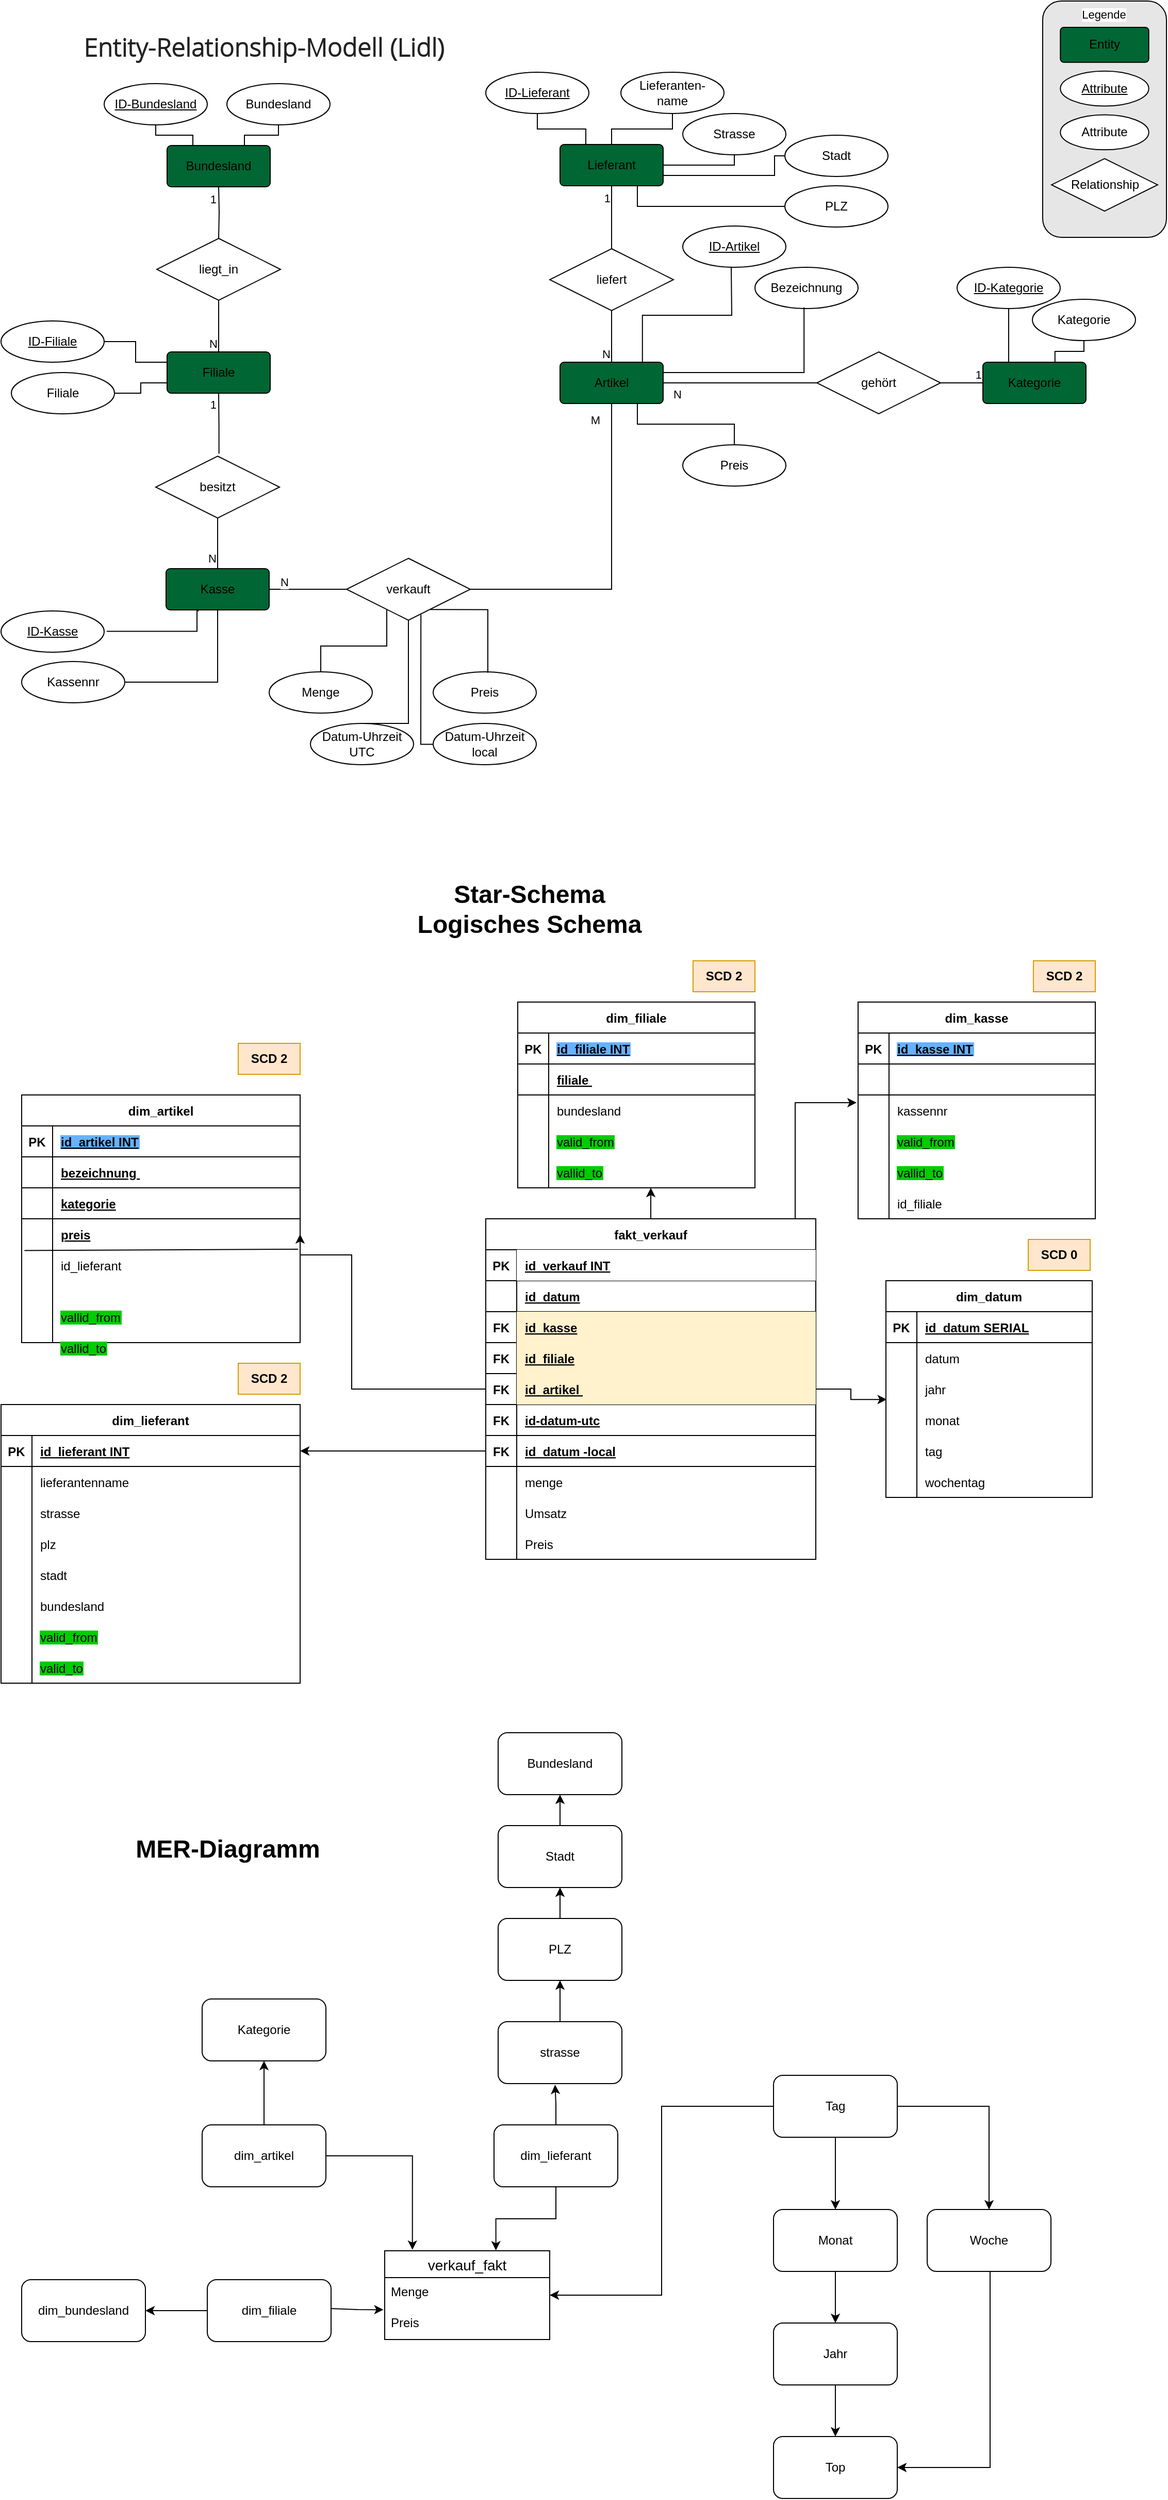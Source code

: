 <mxfile version="27.1.0">
  <diagram name="Seite-1" id="if3xEhRFJKLneTS5tlTe">
    <mxGraphModel dx="2255" dy="809" grid="1" gridSize="10" guides="1" tooltips="1" connect="1" arrows="1" fold="1" page="1" pageScale="1" pageWidth="1169" pageHeight="827" math="0" shadow="0">
      <root>
        <mxCell id="0" />
        <mxCell id="1" parent="0" />
        <mxCell id="YYT5KPldXvbkuwWLWnQn-40" value="Kasse" style="rounded=1;arcSize=10;whiteSpace=wrap;html=1;align=center;fillColor=#006633;" parent="1" vertex="1">
          <mxGeometry x="190" y="550" width="100" height="40" as="geometry" />
        </mxCell>
        <mxCell id="YYT5KPldXvbkuwWLWnQn-42" value="Artikel" style="rounded=1;arcSize=10;whiteSpace=wrap;html=1;align=center;fillColor=#006633;" parent="1" vertex="1">
          <mxGeometry x="572" y="350" width="100" height="40" as="geometry" />
        </mxCell>
        <mxCell id="YYT5KPldXvbkuwWLWnQn-43" value="Filiale" style="rounded=1;arcSize=10;whiteSpace=wrap;html=1;align=center;fillColor=#006633;" parent="1" vertex="1">
          <mxGeometry x="191" y="340" width="100" height="40" as="geometry" />
        </mxCell>
        <mxCell id="YYT5KPldXvbkuwWLWnQn-44" value="Bundesland" style="rounded=1;arcSize=10;whiteSpace=wrap;html=1;align=center;fillColor=#006633;" parent="1" vertex="1">
          <mxGeometry x="191" y="140" width="100" height="40" as="geometry" />
        </mxCell>
        <mxCell id="YYT5KPldXvbkuwWLWnQn-46" value="liegt_in" style="shape=rhombus;perimeter=rhombusPerimeter;whiteSpace=wrap;html=1;align=center;" parent="1" vertex="1">
          <mxGeometry x="181" y="230" width="120" height="60" as="geometry" />
        </mxCell>
        <mxCell id="YYT5KPldXvbkuwWLWnQn-47" value="" style="endArrow=none;html=1;rounded=0;strokeColor=default;align=center;verticalAlign=middle;fontFamily=Helvetica;fontSize=11;fontColor=default;labelBackgroundColor=default;edgeStyle=orthogonalEdgeStyle;entryX=0.5;entryY=1;entryDx=0;entryDy=0;" parent="1" target="YYT5KPldXvbkuwWLWnQn-44" edge="1">
          <mxGeometry relative="1" as="geometry">
            <mxPoint x="241" y="230" as="sourcePoint" />
            <mxPoint x="761" y="430" as="targetPoint" />
          </mxGeometry>
        </mxCell>
        <mxCell id="YYT5KPldXvbkuwWLWnQn-48" value="1" style="resizable=0;html=1;whiteSpace=wrap;align=right;verticalAlign=bottom;fontFamily=Helvetica;fontSize=11;fontColor=default;labelBackgroundColor=default;" parent="YYT5KPldXvbkuwWLWnQn-47" connectable="0" vertex="1">
          <mxGeometry x="1" relative="1" as="geometry">
            <mxPoint x="-1" y="20" as="offset" />
          </mxGeometry>
        </mxCell>
        <mxCell id="YYT5KPldXvbkuwWLWnQn-49" value="" style="endArrow=none;html=1;rounded=0;strokeColor=default;align=center;verticalAlign=middle;fontFamily=Helvetica;fontSize=11;fontColor=default;labelBackgroundColor=default;edgeStyle=orthogonalEdgeStyle;exitX=0.5;exitY=1;exitDx=0;exitDy=0;entryX=0.5;entryY=0;entryDx=0;entryDy=0;" parent="1" source="YYT5KPldXvbkuwWLWnQn-46" target="YYT5KPldXvbkuwWLWnQn-43" edge="1">
          <mxGeometry relative="1" as="geometry">
            <mxPoint x="371" y="340" as="sourcePoint" />
            <mxPoint x="531" y="340" as="targetPoint" />
          </mxGeometry>
        </mxCell>
        <mxCell id="YYT5KPldXvbkuwWLWnQn-50" value="N" style="resizable=0;html=1;whiteSpace=wrap;align=right;verticalAlign=bottom;fontFamily=Helvetica;fontSize=11;fontColor=default;labelBackgroundColor=default;" parent="YYT5KPldXvbkuwWLWnQn-49" connectable="0" vertex="1">
          <mxGeometry x="1" relative="1" as="geometry" />
        </mxCell>
        <mxCell id="YYT5KPldXvbkuwWLWnQn-51" value="" style="endArrow=none;html=1;rounded=0;strokeColor=default;align=center;verticalAlign=middle;fontFamily=Helvetica;fontSize=11;fontColor=default;labelBackgroundColor=default;edgeStyle=orthogonalEdgeStyle;entryX=0.5;entryY=1;entryDx=0;entryDy=0;exitX=0.511;exitY=-0.04;exitDx=0;exitDy=0;exitPerimeter=0;" parent="1" source="YYT5KPldXvbkuwWLWnQn-53" target="YYT5KPldXvbkuwWLWnQn-43" edge="1">
          <mxGeometry relative="1" as="geometry">
            <mxPoint x="300" y="481" as="sourcePoint" />
            <mxPoint x="460" y="481" as="targetPoint" />
          </mxGeometry>
        </mxCell>
        <mxCell id="YYT5KPldXvbkuwWLWnQn-52" value="1" style="resizable=0;html=1;whiteSpace=wrap;align=right;verticalAlign=bottom;fontFamily=Helvetica;fontSize=11;fontColor=default;labelBackgroundColor=default;" parent="YYT5KPldXvbkuwWLWnQn-51" connectable="0" vertex="1">
          <mxGeometry x="1" relative="1" as="geometry">
            <mxPoint x="-1" y="20" as="offset" />
          </mxGeometry>
        </mxCell>
        <mxCell id="YYT5KPldXvbkuwWLWnQn-53" value="besitzt" style="shape=rhombus;perimeter=rhombusPerimeter;whiteSpace=wrap;html=1;align=center;" parent="1" vertex="1">
          <mxGeometry x="180" y="441" width="120" height="60" as="geometry" />
        </mxCell>
        <mxCell id="YYT5KPldXvbkuwWLWnQn-54" value="" style="endArrow=none;html=1;rounded=0;strokeColor=default;align=center;verticalAlign=middle;fontFamily=Helvetica;fontSize=11;fontColor=default;labelBackgroundColor=default;edgeStyle=orthogonalEdgeStyle;exitX=0.5;exitY=1;exitDx=0;exitDy=0;" parent="1" source="YYT5KPldXvbkuwWLWnQn-53" edge="1">
          <mxGeometry relative="1" as="geometry">
            <mxPoint x="300" y="470" as="sourcePoint" />
            <mxPoint x="240" y="550" as="targetPoint" />
          </mxGeometry>
        </mxCell>
        <mxCell id="YYT5KPldXvbkuwWLWnQn-55" value="N" style="resizable=0;html=1;whiteSpace=wrap;align=right;verticalAlign=bottom;fontFamily=Helvetica;fontSize=11;fontColor=default;labelBackgroundColor=default;" parent="YYT5KPldXvbkuwWLWnQn-54" connectable="0" vertex="1">
          <mxGeometry x="1" relative="1" as="geometry">
            <mxPoint y="-1" as="offset" />
          </mxGeometry>
        </mxCell>
        <mxCell id="YYT5KPldXvbkuwWLWnQn-56" value="Lieferant" style="rounded=1;arcSize=10;whiteSpace=wrap;html=1;align=center;fillColor=#006633;" parent="1" vertex="1">
          <mxGeometry x="572" y="139" width="100" height="40" as="geometry" />
        </mxCell>
        <mxCell id="YYT5KPldXvbkuwWLWnQn-57" value="liefert" style="shape=rhombus;perimeter=rhombusPerimeter;whiteSpace=wrap;html=1;align=center;" parent="1" vertex="1">
          <mxGeometry x="562" y="240" width="120" height="60" as="geometry" />
        </mxCell>
        <mxCell id="YYT5KPldXvbkuwWLWnQn-58" value="Kategorie" style="rounded=1;arcSize=10;whiteSpace=wrap;html=1;align=center;fillColor=#006633;" parent="1" vertex="1">
          <mxGeometry x="982" y="350" width="100" height="40" as="geometry" />
        </mxCell>
        <mxCell id="YYT5KPldXvbkuwWLWnQn-63" value="gehört" style="shape=rhombus;perimeter=rhombusPerimeter;whiteSpace=wrap;html=1;align=center;" parent="1" vertex="1">
          <mxGeometry x="821" y="340" width="120" height="60" as="geometry" />
        </mxCell>
        <mxCell id="YYT5KPldXvbkuwWLWnQn-64" value="" style="endArrow=none;html=1;rounded=0;strokeColor=default;align=center;verticalAlign=middle;fontFamily=Helvetica;fontSize=11;fontColor=default;labelBackgroundColor=default;edgeStyle=orthogonalEdgeStyle;exitX=0.5;exitY=0;exitDx=0;exitDy=0;entryX=0.5;entryY=1;entryDx=0;entryDy=0;" parent="1" source="YYT5KPldXvbkuwWLWnQn-57" target="YYT5KPldXvbkuwWLWnQn-56" edge="1">
          <mxGeometry relative="1" as="geometry">
            <mxPoint x="354" y="30" as="sourcePoint" />
            <mxPoint x="622" y="80" as="targetPoint" />
          </mxGeometry>
        </mxCell>
        <mxCell id="YYT5KPldXvbkuwWLWnQn-65" value="1" style="resizable=0;html=1;whiteSpace=wrap;align=right;verticalAlign=bottom;fontFamily=Helvetica;fontSize=11;fontColor=default;labelBackgroundColor=default;fillColor=#006633;" parent="YYT5KPldXvbkuwWLWnQn-64" connectable="0" vertex="1">
          <mxGeometry x="1" relative="1" as="geometry">
            <mxPoint y="20" as="offset" />
          </mxGeometry>
        </mxCell>
        <mxCell id="YYT5KPldXvbkuwWLWnQn-66" value="" style="endArrow=none;html=1;rounded=0;strokeColor=default;align=center;verticalAlign=middle;fontFamily=Helvetica;fontSize=11;fontColor=default;labelBackgroundColor=default;edgeStyle=orthogonalEdgeStyle;exitX=0.5;exitY=1;exitDx=0;exitDy=0;entryX=0.5;entryY=0;entryDx=0;entryDy=0;" parent="1" source="YYT5KPldXvbkuwWLWnQn-57" target="YYT5KPldXvbkuwWLWnQn-42" edge="1">
          <mxGeometry relative="1" as="geometry">
            <mxPoint x="612" y="269" as="sourcePoint" />
            <mxPoint x="612" y="329" as="targetPoint" />
          </mxGeometry>
        </mxCell>
        <mxCell id="YYT5KPldXvbkuwWLWnQn-67" value="N" style="resizable=0;html=1;whiteSpace=wrap;align=right;verticalAlign=bottom;fontFamily=Helvetica;fontSize=11;fontColor=default;labelBackgroundColor=default;" parent="YYT5KPldXvbkuwWLWnQn-66" connectable="0" vertex="1">
          <mxGeometry x="1" relative="1" as="geometry" />
        </mxCell>
        <mxCell id="YYT5KPldXvbkuwWLWnQn-68" value="" style="endArrow=none;html=1;rounded=0;strokeColor=default;align=center;verticalAlign=middle;fontFamily=Helvetica;fontSize=11;fontColor=default;labelBackgroundColor=default;edgeStyle=orthogonalEdgeStyle;exitX=0;exitY=0.5;exitDx=0;exitDy=0;entryX=1;entryY=0.5;entryDx=0;entryDy=0;" parent="1" source="YYT5KPldXvbkuwWLWnQn-63" target="YYT5KPldXvbkuwWLWnQn-42" edge="1">
          <mxGeometry relative="1" as="geometry">
            <mxPoint x="552" y="269" as="sourcePoint" />
            <mxPoint x="712" y="269" as="targetPoint" />
          </mxGeometry>
        </mxCell>
        <mxCell id="YYT5KPldXvbkuwWLWnQn-69" value="N" style="resizable=0;html=1;whiteSpace=wrap;align=right;verticalAlign=bottom;fontFamily=Helvetica;fontSize=11;fontColor=default;labelBackgroundColor=default;" parent="YYT5KPldXvbkuwWLWnQn-68" connectable="0" vertex="1">
          <mxGeometry x="1" relative="1" as="geometry">
            <mxPoint x="19" y="19" as="offset" />
          </mxGeometry>
        </mxCell>
        <mxCell id="YYT5KPldXvbkuwWLWnQn-70" value="" style="endArrow=none;html=1;rounded=0;strokeColor=default;align=center;verticalAlign=middle;fontFamily=Helvetica;fontSize=11;fontColor=default;labelBackgroundColor=default;edgeStyle=orthogonalEdgeStyle;entryX=0;entryY=0.5;entryDx=0;entryDy=0;exitX=1;exitY=0.5;exitDx=0;exitDy=0;" parent="1" source="YYT5KPldXvbkuwWLWnQn-63" target="YYT5KPldXvbkuwWLWnQn-58" edge="1">
          <mxGeometry relative="1" as="geometry">
            <mxPoint x="942" y="370" as="sourcePoint" />
            <mxPoint x="792" y="369" as="targetPoint" />
          </mxGeometry>
        </mxCell>
        <mxCell id="YYT5KPldXvbkuwWLWnQn-71" value="1" style="resizable=0;html=1;whiteSpace=wrap;align=right;verticalAlign=bottom;fontFamily=Helvetica;fontSize=11;fontColor=default;labelBackgroundColor=default;" parent="YYT5KPldXvbkuwWLWnQn-70" connectable="0" vertex="1">
          <mxGeometry x="1" relative="1" as="geometry" />
        </mxCell>
        <mxCell id="YYT5KPldXvbkuwWLWnQn-72" value="" style="endArrow=none;html=1;rounded=0;strokeColor=default;align=center;verticalAlign=middle;fontFamily=Helvetica;fontSize=11;fontColor=default;labelBackgroundColor=default;edgeStyle=orthogonalEdgeStyle;entryX=1;entryY=0.5;entryDx=0;entryDy=0;exitX=0;exitY=0.5;exitDx=0;exitDy=0;" parent="1" source="QBYk8rgSqJVbzHIFE_xx-6" target="YYT5KPldXvbkuwWLWnQn-40" edge="1">
          <mxGeometry relative="1" as="geometry">
            <mxPoint x="349" y="570" as="sourcePoint" />
            <mxPoint x="660" y="500" as="targetPoint" />
          </mxGeometry>
        </mxCell>
        <mxCell id="YYT5KPldXvbkuwWLWnQn-73" value="N" style="resizable=0;html=1;whiteSpace=wrap;align=right;verticalAlign=bottom;fontFamily=Helvetica;fontSize=11;fontColor=default;labelBackgroundColor=default;" parent="YYT5KPldXvbkuwWLWnQn-72" connectable="0" vertex="1">
          <mxGeometry x="1" relative="1" as="geometry">
            <mxPoint x="20" y="1" as="offset" />
          </mxGeometry>
        </mxCell>
        <mxCell id="YYT5KPldXvbkuwWLWnQn-77" value="ID-Bundesland" style="ellipse;whiteSpace=wrap;html=1;align=center;fontStyle=4;" parent="1" vertex="1">
          <mxGeometry x="130" y="80" width="100" height="40" as="geometry" />
        </mxCell>
        <mxCell id="YYT5KPldXvbkuwWLWnQn-78" value="Bundesland" style="ellipse;whiteSpace=wrap;html=1;align=center;" parent="1" vertex="1">
          <mxGeometry x="249" y="80" width="100" height="40" as="geometry" />
        </mxCell>
        <mxCell id="YYT5KPldXvbkuwWLWnQn-79" value="ID-Filiale" style="ellipse;whiteSpace=wrap;html=1;align=center;fontStyle=4;" parent="1" vertex="1">
          <mxGeometry x="30" y="310" width="100" height="40" as="geometry" />
        </mxCell>
        <mxCell id="YYT5KPldXvbkuwWLWnQn-80" value="Filiale" style="ellipse;whiteSpace=wrap;html=1;align=center;" parent="1" vertex="1">
          <mxGeometry x="40" y="360" width="100" height="40" as="geometry" />
        </mxCell>
        <mxCell id="YYT5KPldXvbkuwWLWnQn-81" value="ID-Kasse" style="ellipse;whiteSpace=wrap;html=1;align=center;fontStyle=4;" parent="1" vertex="1">
          <mxGeometry x="30" y="591" width="100" height="40" as="geometry" />
        </mxCell>
        <mxCell id="YYT5KPldXvbkuwWLWnQn-82" value="Kassennr" style="ellipse;whiteSpace=wrap;html=1;align=center;" parent="1" vertex="1">
          <mxGeometry x="50" y="640" width="100" height="40" as="geometry" />
        </mxCell>
        <mxCell id="YYT5KPldXvbkuwWLWnQn-83" value="ID-Artikel" style="ellipse;whiteSpace=wrap;html=1;align=center;fontStyle=4;" parent="1" vertex="1">
          <mxGeometry x="691" y="218" width="100" height="40" as="geometry" />
        </mxCell>
        <mxCell id="YYT5KPldXvbkuwWLWnQn-84" value="Bezeichnung" style="ellipse;whiteSpace=wrap;html=1;align=center;" parent="1" vertex="1">
          <mxGeometry x="761" y="258" width="100" height="40" as="geometry" />
        </mxCell>
        <mxCell id="YYT5KPldXvbkuwWLWnQn-85" value="ID-Kategorie" style="ellipse;whiteSpace=wrap;html=1;align=center;fontStyle=4;" parent="1" vertex="1">
          <mxGeometry x="957" y="258" width="100" height="40" as="geometry" />
        </mxCell>
        <mxCell id="YYT5KPldXvbkuwWLWnQn-86" value="Kategorie" style="ellipse;whiteSpace=wrap;html=1;align=center;" parent="1" vertex="1">
          <mxGeometry x="1030" y="289" width="100" height="40" as="geometry" />
        </mxCell>
        <mxCell id="YYT5KPldXvbkuwWLWnQn-87" value="ID-Lieferant" style="ellipse;whiteSpace=wrap;html=1;align=center;fontStyle=4;" parent="1" vertex="1">
          <mxGeometry x="500" y="69" width="100" height="40" as="geometry" />
        </mxCell>
        <mxCell id="YYT5KPldXvbkuwWLWnQn-88" value="Lieferanten-&lt;div&gt;name&lt;/div&gt;" style="ellipse;whiteSpace=wrap;html=1;align=center;" parent="1" vertex="1">
          <mxGeometry x="631" y="69" width="100" height="40" as="geometry" />
        </mxCell>
        <mxCell id="YYT5KPldXvbkuwWLWnQn-89" value="Strasse" style="ellipse;whiteSpace=wrap;html=1;align=center;" parent="1" vertex="1">
          <mxGeometry x="691" y="109" width="100" height="40" as="geometry" />
        </mxCell>
        <mxCell id="YYT5KPldXvbkuwWLWnQn-90" value="&lt;span style=&quot;color: rgb(34, 34, 34); font-family: &amp;quot;Open Sans Light&amp;quot;, &amp;quot;Helvetica Neue&amp;quot;, Helvetica, Arial, FreeSans, sans-serif; letter-spacing: 0.368px; text-align: start; background-color: rgb(252, 252, 252);&quot;&gt;&lt;b style=&quot;&quot;&gt;&lt;font style=&quot;font-size: 24px;&quot;&gt;Entity-Relationship-Modell (Lidl)&lt;/font&gt;&lt;/b&gt;&lt;/span&gt;" style="text;html=1;align=center;verticalAlign=middle;whiteSpace=wrap;rounded=0;fontFamily=Helvetica;fontSize=11;fontColor=default;labelBackgroundColor=default;" parent="1" vertex="1">
          <mxGeometry x="40" y="10" width="490" height="70" as="geometry" />
        </mxCell>
        <mxCell id="YYT5KPldXvbkuwWLWnQn-140" value="" style="endArrow=none;html=1;rounded=0;strokeColor=default;align=center;verticalAlign=middle;fontFamily=Helvetica;fontSize=11;fontColor=default;labelBackgroundColor=default;edgeStyle=orthogonalEdgeStyle;entryX=0.5;entryY=1;entryDx=0;entryDy=0;exitX=0.25;exitY=0;exitDx=0;exitDy=0;" parent="1" source="YYT5KPldXvbkuwWLWnQn-44" target="YYT5KPldXvbkuwWLWnQn-77" edge="1">
          <mxGeometry relative="1" as="geometry">
            <mxPoint x="200" y="180" as="sourcePoint" />
            <mxPoint x="360" y="180" as="targetPoint" />
          </mxGeometry>
        </mxCell>
        <mxCell id="YYT5KPldXvbkuwWLWnQn-141" value="" style="endArrow=none;html=1;rounded=0;strokeColor=default;align=center;verticalAlign=middle;fontFamily=Helvetica;fontSize=11;fontColor=default;labelBackgroundColor=default;edgeStyle=orthogonalEdgeStyle;exitX=1;exitY=0.5;exitDx=0;exitDy=0;entryX=0;entryY=0.25;entryDx=0;entryDy=0;" parent="1" source="YYT5KPldXvbkuwWLWnQn-79" target="YYT5KPldXvbkuwWLWnQn-43" edge="1">
          <mxGeometry relative="1" as="geometry">
            <mxPoint x="320" y="170" as="sourcePoint" />
            <mxPoint x="409" y="170" as="targetPoint" />
          </mxGeometry>
        </mxCell>
        <mxCell id="YYT5KPldXvbkuwWLWnQn-142" value="" style="endArrow=none;html=1;rounded=0;strokeColor=default;align=center;verticalAlign=middle;fontFamily=Helvetica;fontSize=11;fontColor=default;labelBackgroundColor=default;edgeStyle=orthogonalEdgeStyle;exitX=0.5;exitY=1;exitDx=0;exitDy=0;entryX=0.75;entryY=0;entryDx=0;entryDy=0;" parent="1" source="YYT5KPldXvbkuwWLWnQn-78" target="YYT5KPldXvbkuwWLWnQn-44" edge="1">
          <mxGeometry relative="1" as="geometry">
            <mxPoint x="311" y="150" as="sourcePoint" />
            <mxPoint x="400" y="150" as="targetPoint" />
          </mxGeometry>
        </mxCell>
        <mxCell id="YYT5KPldXvbkuwWLWnQn-143" value="" style="endArrow=none;html=1;rounded=0;strokeColor=default;align=center;verticalAlign=middle;fontFamily=Helvetica;fontSize=11;fontColor=default;labelBackgroundColor=default;edgeStyle=orthogonalEdgeStyle;exitX=1;exitY=0.5;exitDx=0;exitDy=0;entryX=0;entryY=0.75;entryDx=0;entryDy=0;" parent="1" source="YYT5KPldXvbkuwWLWnQn-80" target="YYT5KPldXvbkuwWLWnQn-43" edge="1">
          <mxGeometry relative="1" as="geometry">
            <mxPoint x="150" y="380" as="sourcePoint" />
            <mxPoint x="211" y="400" as="targetPoint" />
          </mxGeometry>
        </mxCell>
        <mxCell id="YYT5KPldXvbkuwWLWnQn-144" value="" style="endArrow=none;html=1;rounded=0;strokeColor=default;align=center;verticalAlign=middle;fontFamily=Helvetica;fontSize=11;fontColor=default;labelBackgroundColor=default;edgeStyle=orthogonalEdgeStyle;exitX=1.024;exitY=0.495;exitDx=0;exitDy=0;exitPerimeter=0;" parent="1" source="YYT5KPldXvbkuwWLWnQn-81" edge="1">
          <mxGeometry relative="1" as="geometry">
            <mxPoint x="170" y="600" as="sourcePoint" />
            <mxPoint x="221" y="590" as="targetPoint" />
            <Array as="points">
              <mxPoint x="220" y="611" />
              <mxPoint x="220" y="591" />
              <mxPoint x="221" y="591" />
            </Array>
          </mxGeometry>
        </mxCell>
        <mxCell id="YYT5KPldXvbkuwWLWnQn-145" value="" style="endArrow=none;html=1;rounded=0;strokeColor=default;align=center;verticalAlign=middle;fontFamily=Helvetica;fontSize=11;fontColor=default;labelBackgroundColor=default;edgeStyle=orthogonalEdgeStyle;exitX=1;exitY=0.5;exitDx=0;exitDy=0;entryX=0.5;entryY=1;entryDx=0;entryDy=0;" parent="1" source="YYT5KPldXvbkuwWLWnQn-82" target="YYT5KPldXvbkuwWLWnQn-40" edge="1">
          <mxGeometry relative="1" as="geometry">
            <mxPoint x="175.49" y="612" as="sourcePoint" />
            <mxPoint x="260" y="610" as="targetPoint" />
            <Array as="points">
              <mxPoint x="240" y="660" />
            </Array>
          </mxGeometry>
        </mxCell>
        <mxCell id="YYT5KPldXvbkuwWLWnQn-146" value="" style="endArrow=none;html=1;rounded=0;strokeColor=default;align=center;verticalAlign=middle;fontFamily=Helvetica;fontSize=11;fontColor=default;labelBackgroundColor=default;edgeStyle=orthogonalEdgeStyle;exitX=0.5;exitY=1;exitDx=0;exitDy=0;entryX=0.25;entryY=0;entryDx=0;entryDy=0;" parent="1" source="YYT5KPldXvbkuwWLWnQn-87" target="YYT5KPldXvbkuwWLWnQn-56" edge="1">
          <mxGeometry relative="1" as="geometry">
            <mxPoint x="491" y="329" as="sourcePoint" />
            <mxPoint x="651" y="329" as="targetPoint" />
          </mxGeometry>
        </mxCell>
        <mxCell id="YYT5KPldXvbkuwWLWnQn-147" value="" style="endArrow=none;html=1;rounded=0;strokeColor=default;align=center;verticalAlign=middle;fontFamily=Helvetica;fontSize=11;fontColor=default;labelBackgroundColor=default;edgeStyle=orthogonalEdgeStyle;exitX=0.5;exitY=1;exitDx=0;exitDy=0;entryX=1;entryY=0.5;entryDx=0;entryDy=0;" parent="1" source="YYT5KPldXvbkuwWLWnQn-89" target="YYT5KPldXvbkuwWLWnQn-56" edge="1">
          <mxGeometry relative="1" as="geometry">
            <mxPoint x="691" y="189" as="sourcePoint" />
            <mxPoint x="851" y="189" as="targetPoint" />
          </mxGeometry>
        </mxCell>
        <mxCell id="YYT5KPldXvbkuwWLWnQn-148" value="" style="endArrow=none;html=1;rounded=0;strokeColor=default;align=center;verticalAlign=middle;fontFamily=Helvetica;fontSize=11;fontColor=default;labelBackgroundColor=default;edgeStyle=orthogonalEdgeStyle;exitX=0.5;exitY=1;exitDx=0;exitDy=0;entryX=0.5;entryY=0;entryDx=0;entryDy=0;" parent="1" source="YYT5KPldXvbkuwWLWnQn-88" target="YYT5KPldXvbkuwWLWnQn-56" edge="1">
          <mxGeometry relative="1" as="geometry">
            <mxPoint x="691" y="179" as="sourcePoint" />
            <mxPoint x="851" y="179" as="targetPoint" />
          </mxGeometry>
        </mxCell>
        <mxCell id="YYT5KPldXvbkuwWLWnQn-150" value="" style="endArrow=none;html=1;rounded=0;strokeColor=default;align=center;verticalAlign=middle;fontFamily=Helvetica;fontSize=11;fontColor=default;labelBackgroundColor=default;edgeStyle=orthogonalEdgeStyle;exitX=1;exitY=0.25;exitDx=0;exitDy=0;entryX=0.476;entryY=0.971;entryDx=0;entryDy=0;entryPerimeter=0;" parent="1" source="YYT5KPldXvbkuwWLWnQn-42" target="YYT5KPldXvbkuwWLWnQn-84" edge="1">
          <mxGeometry relative="1" as="geometry">
            <mxPoint x="691" y="359" as="sourcePoint" />
            <mxPoint x="851" y="359" as="targetPoint" />
          </mxGeometry>
        </mxCell>
        <mxCell id="YYT5KPldXvbkuwWLWnQn-151" value="" style="endArrow=none;html=1;rounded=0;strokeColor=default;align=center;verticalAlign=middle;fontFamily=Helvetica;fontSize=11;fontColor=default;labelBackgroundColor=default;edgeStyle=orthogonalEdgeStyle;exitX=0.5;exitY=1;exitDx=0;exitDy=0;entryX=0.25;entryY=0;entryDx=0;entryDy=0;" parent="1" source="YYT5KPldXvbkuwWLWnQn-85" target="YYT5KPldXvbkuwWLWnQn-58" edge="1">
          <mxGeometry relative="1" as="geometry">
            <mxPoint x="1061" y="339" as="sourcePoint" />
            <mxPoint x="1221" y="339" as="targetPoint" />
          </mxGeometry>
        </mxCell>
        <mxCell id="YYT5KPldXvbkuwWLWnQn-152" value="" style="endArrow=none;html=1;rounded=0;strokeColor=default;align=center;verticalAlign=middle;fontFamily=Helvetica;fontSize=11;fontColor=default;labelBackgroundColor=default;edgeStyle=orthogonalEdgeStyle;exitX=0.699;exitY=-0.012;exitDx=0;exitDy=0;exitPerimeter=0;entryX=0.5;entryY=1;entryDx=0;entryDy=0;" parent="1" source="YYT5KPldXvbkuwWLWnQn-58" target="YYT5KPldXvbkuwWLWnQn-86" edge="1">
          <mxGeometry relative="1" as="geometry">
            <mxPoint x="1061" y="339" as="sourcePoint" />
            <mxPoint x="1132" y="309" as="targetPoint" />
          </mxGeometry>
        </mxCell>
        <mxCell id="YYT5KPldXvbkuwWLWnQn-153" value="" style="endArrow=none;html=1;rounded=0;strokeColor=default;align=center;verticalAlign=middle;fontFamily=Helvetica;fontSize=11;fontColor=default;labelBackgroundColor=default;edgeStyle=orthogonalEdgeStyle;exitX=0.799;exitY=0.019;exitDx=0;exitDy=0;entryX=0.476;entryY=0.971;entryDx=0;entryDy=0;entryPerimeter=0;exitPerimeter=0;" parent="1" source="YYT5KPldXvbkuwWLWnQn-42" edge="1">
          <mxGeometry relative="1" as="geometry">
            <mxPoint x="601" y="321" as="sourcePoint" />
            <mxPoint x="738" y="258" as="targetPoint" />
          </mxGeometry>
        </mxCell>
        <mxCell id="QBYk8rgSqJVbzHIFE_xx-4" value="Menge" style="ellipse;whiteSpace=wrap;html=1;align=center;" parent="1" vertex="1">
          <mxGeometry x="290" y="650" width="100" height="40" as="geometry" />
        </mxCell>
        <mxCell id="QBYk8rgSqJVbzHIFE_xx-5" value="Preis" style="ellipse;whiteSpace=wrap;html=1;align=center;" parent="1" vertex="1">
          <mxGeometry x="691" y="430" width="100" height="40" as="geometry" />
        </mxCell>
        <mxCell id="QBYk8rgSqJVbzHIFE_xx-6" value="verkauft" style="shape=rhombus;perimeter=rhombusPerimeter;whiteSpace=wrap;html=1;align=center;" parent="1" vertex="1">
          <mxGeometry x="365" y="540" width="120" height="60" as="geometry" />
        </mxCell>
        <mxCell id="QBYk8rgSqJVbzHIFE_xx-7" value="" style="group" parent="1" vertex="1" connectable="0">
          <mxGeometry x="1040" width="120" height="229" as="geometry" />
        </mxCell>
        <mxCell id="1BJ3c-md4-SRnJtdKCkP-4" value="" style="rounded=1;whiteSpace=wrap;html=1;fontFamily=Helvetica;fontSize=11;fontColor=default;labelBackgroundColor=default;fillColor=#E6E6E6;" parent="QBYk8rgSqJVbzHIFE_xx-7" vertex="1">
          <mxGeometry width="120" height="229" as="geometry" />
        </mxCell>
        <mxCell id="YYT5KPldXvbkuwWLWnQn-3" value="Entity" style="rounded=1;arcSize=10;whiteSpace=wrap;html=1;align=center;fillColor=#006633;" parent="QBYk8rgSqJVbzHIFE_xx-7" vertex="1">
          <mxGeometry x="17.143" y="25.444" width="85.714" height="33.926" as="geometry" />
        </mxCell>
        <mxCell id="YYT5KPldXvbkuwWLWnQn-4" value="Attribute" style="ellipse;whiteSpace=wrap;html=1;align=center;" parent="QBYk8rgSqJVbzHIFE_xx-7" vertex="1">
          <mxGeometry x="17.143" y="110.259" width="85.714" height="33.926" as="geometry" />
        </mxCell>
        <mxCell id="YYT5KPldXvbkuwWLWnQn-5" value="Attribute" style="ellipse;whiteSpace=wrap;html=1;align=center;fontStyle=4;" parent="QBYk8rgSqJVbzHIFE_xx-7" vertex="1">
          <mxGeometry x="17.143" y="67.852" width="85.714" height="33.926" as="geometry" />
        </mxCell>
        <mxCell id="YYT5KPldXvbkuwWLWnQn-25" value="Relationship" style="shape=rhombus;perimeter=rhombusPerimeter;whiteSpace=wrap;html=1;align=center;" parent="QBYk8rgSqJVbzHIFE_xx-7" vertex="1">
          <mxGeometry x="8.571" y="152.667" width="102.857" height="50.889" as="geometry" />
        </mxCell>
        <mxCell id="YYT5KPldXvbkuwWLWnQn-76" value="Legende" style="text;html=1;align=center;verticalAlign=middle;whiteSpace=wrap;rounded=0;fontFamily=Helvetica;fontSize=11;fontColor=default;labelBackgroundColor=default;" parent="QBYk8rgSqJVbzHIFE_xx-7" vertex="1">
          <mxGeometry x="34.286" width="51.429" height="25.444" as="geometry" />
        </mxCell>
        <mxCell id="QBYk8rgSqJVbzHIFE_xx-8" value="Datum-Uhrzeit&lt;div&gt;UTC&lt;/div&gt;" style="ellipse;whiteSpace=wrap;html=1;align=center;" parent="1" vertex="1">
          <mxGeometry x="330" y="700" width="100" height="40" as="geometry" />
        </mxCell>
        <mxCell id="QBYk8rgSqJVbzHIFE_xx-9" value="" style="endArrow=none;html=1;rounded=0;strokeColor=default;align=center;verticalAlign=middle;fontFamily=Helvetica;fontSize=11;fontColor=default;labelBackgroundColor=default;edgeStyle=orthogonalEdgeStyle;exitX=1;exitY=0.5;exitDx=0;exitDy=0;entryX=0.5;entryY=1;entryDx=0;entryDy=0;" parent="1" source="QBYk8rgSqJVbzHIFE_xx-6" target="YYT5KPldXvbkuwWLWnQn-42" edge="1">
          <mxGeometry relative="1" as="geometry">
            <mxPoint x="530" y="609" as="sourcePoint" />
            <mxPoint x="550" y="570" as="targetPoint" />
          </mxGeometry>
        </mxCell>
        <mxCell id="QBYk8rgSqJVbzHIFE_xx-10" value="M" style="resizable=0;html=1;whiteSpace=wrap;align=right;verticalAlign=bottom;fontFamily=Helvetica;fontSize=11;fontColor=default;labelBackgroundColor=default;" parent="QBYk8rgSqJVbzHIFE_xx-9" connectable="0" vertex="1">
          <mxGeometry x="1" relative="1" as="geometry">
            <mxPoint x="-10" y="24" as="offset" />
          </mxGeometry>
        </mxCell>
        <mxCell id="QBYk8rgSqJVbzHIFE_xx-11" value="" style="endArrow=none;html=1;rounded=0;strokeColor=default;align=center;verticalAlign=middle;fontFamily=Helvetica;fontSize=11;fontColor=default;labelBackgroundColor=default;edgeStyle=orthogonalEdgeStyle;exitX=0.5;exitY=0;exitDx=0;exitDy=0;entryX=0.5;entryY=1;entryDx=0;entryDy=0;" parent="1" source="QBYk8rgSqJVbzHIFE_xx-8" target="QBYk8rgSqJVbzHIFE_xx-6" edge="1">
          <mxGeometry relative="1" as="geometry">
            <mxPoint x="580" y="530" as="sourcePoint" />
            <mxPoint x="740" y="530" as="targetPoint" />
            <Array as="points">
              <mxPoint x="425" y="700" />
            </Array>
          </mxGeometry>
        </mxCell>
        <mxCell id="QBYk8rgSqJVbzHIFE_xx-15" value="" style="endArrow=none;html=1;rounded=0;strokeColor=default;align=center;verticalAlign=middle;fontFamily=Helvetica;fontSize=11;fontColor=default;labelBackgroundColor=default;edgeStyle=orthogonalEdgeStyle;entryX=0.5;entryY=0;entryDx=0;entryDy=0;exitX=0.325;exitY=0.832;exitDx=0;exitDy=0;exitPerimeter=0;" parent="1" source="QBYk8rgSqJVbzHIFE_xx-6" target="QBYk8rgSqJVbzHIFE_xx-4" edge="1">
          <mxGeometry relative="1" as="geometry">
            <mxPoint x="420" y="570" as="sourcePoint" />
            <mxPoint x="580" y="570" as="targetPoint" />
          </mxGeometry>
        </mxCell>
        <mxCell id="QBYk8rgSqJVbzHIFE_xx-16" value="" style="endArrow=none;html=1;rounded=0;strokeColor=default;align=center;verticalAlign=middle;fontFamily=Helvetica;fontSize=11;fontColor=default;labelBackgroundColor=default;edgeStyle=orthogonalEdgeStyle;entryX=0.5;entryY=0;entryDx=0;entryDy=0;exitX=0.75;exitY=1;exitDx=0;exitDy=0;" parent="1" source="YYT5KPldXvbkuwWLWnQn-42" target="QBYk8rgSqJVbzHIFE_xx-5" edge="1">
          <mxGeometry relative="1" as="geometry">
            <mxPoint x="420" y="570" as="sourcePoint" />
            <mxPoint x="580" y="570" as="targetPoint" />
          </mxGeometry>
        </mxCell>
        <mxCell id="QBYk8rgSqJVbzHIFE_xx-17" value="Stadt" style="ellipse;whiteSpace=wrap;html=1;align=center;" parent="1" vertex="1">
          <mxGeometry x="790" y="130" width="100" height="40" as="geometry" />
        </mxCell>
        <mxCell id="QBYk8rgSqJVbzHIFE_xx-18" value="" style="endArrow=none;html=1;rounded=0;strokeColor=default;align=center;verticalAlign=middle;fontFamily=Helvetica;fontSize=11;fontColor=default;labelBackgroundColor=default;edgeStyle=orthogonalEdgeStyle;exitX=0;exitY=0.5;exitDx=0;exitDy=0;entryX=1;entryY=0.75;entryDx=0;entryDy=0;" parent="1" source="QBYk8rgSqJVbzHIFE_xx-17" target="YYT5KPldXvbkuwWLWnQn-56" edge="1">
          <mxGeometry relative="1" as="geometry">
            <mxPoint x="769" y="150" as="sourcePoint" />
            <mxPoint x="700" y="160" as="targetPoint" />
            <Array as="points">
              <mxPoint x="780" y="150" />
              <mxPoint x="780" y="169" />
            </Array>
          </mxGeometry>
        </mxCell>
        <mxCell id="QBYk8rgSqJVbzHIFE_xx-28" value="PLZ" style="ellipse;whiteSpace=wrap;html=1;align=center;" parent="1" vertex="1">
          <mxGeometry x="790" y="179" width="100" height="40" as="geometry" />
        </mxCell>
        <mxCell id="QBYk8rgSqJVbzHIFE_xx-29" value="" style="endArrow=none;html=1;rounded=0;strokeColor=default;align=center;verticalAlign=middle;fontFamily=Helvetica;fontSize=11;fontColor=default;labelBackgroundColor=default;edgeStyle=orthogonalEdgeStyle;exitX=0;exitY=0.5;exitDx=0;exitDy=0;entryX=0.75;entryY=1;entryDx=0;entryDy=0;" parent="1" source="QBYk8rgSqJVbzHIFE_xx-28" target="YYT5KPldXvbkuwWLWnQn-56" edge="1">
          <mxGeometry relative="1" as="geometry">
            <mxPoint x="879" y="110" as="sourcePoint" />
            <mxPoint x="810" y="120" as="targetPoint" />
          </mxGeometry>
        </mxCell>
        <mxCell id="Lno-Hep20rI5RP0nEHrE-242" value="Preis" style="ellipse;whiteSpace=wrap;html=1;align=center;" parent="1" vertex="1">
          <mxGeometry x="449" y="650" width="100" height="40" as="geometry" />
        </mxCell>
        <mxCell id="sXnYkL59QyAPJXKLkiFu-1" value="" style="endArrow=none;html=1;rounded=0;strokeColor=default;align=center;verticalAlign=middle;fontFamily=Helvetica;fontSize=11;fontColor=default;labelBackgroundColor=default;edgeStyle=orthogonalEdgeStyle;exitX=0.676;exitY=0.828;exitDx=0;exitDy=0;exitPerimeter=0;entryX=0.53;entryY=0.023;entryDx=0;entryDy=0;entryPerimeter=0;" parent="1" source="QBYk8rgSqJVbzHIFE_xx-6" target="Lno-Hep20rI5RP0nEHrE-242" edge="1">
          <mxGeometry relative="1" as="geometry">
            <mxPoint x="489.75" y="592" as="sourcePoint" />
            <mxPoint x="502" y="647" as="targetPoint" />
            <Array as="points">
              <mxPoint x="502" y="590" />
            </Array>
          </mxGeometry>
        </mxCell>
        <mxCell id="-1TwkTnlUkwcCRJVOmrM-1" value="Datum-Uhrzeit&lt;div&gt;local&lt;/div&gt;" style="ellipse;whiteSpace=wrap;html=1;align=center;" parent="1" vertex="1">
          <mxGeometry x="449" y="700" width="100" height="40" as="geometry" />
        </mxCell>
        <mxCell id="-1TwkTnlUkwcCRJVOmrM-2" value="" style="endArrow=none;html=1;rounded=0;strokeColor=default;align=center;verticalAlign=middle;fontFamily=Helvetica;fontSize=11;fontColor=default;labelBackgroundColor=default;edgeStyle=orthogonalEdgeStyle;entryX=-0.004;entryY=0.505;entryDx=0;entryDy=0;exitX=0.601;exitY=0.91;exitDx=0;exitDy=0;exitPerimeter=0;entryPerimeter=0;" parent="1" source="QBYk8rgSqJVbzHIFE_xx-6" target="-1TwkTnlUkwcCRJVOmrM-1" edge="1">
          <mxGeometry relative="1" as="geometry">
            <mxPoint x="450" y="610" as="sourcePoint" />
            <mxPoint x="516" y="651" as="targetPoint" />
            <Array as="points">
              <mxPoint x="437" y="610" />
              <mxPoint x="437" y="720" />
            </Array>
          </mxGeometry>
        </mxCell>
        <mxCell id="s2uUGWA14hOa1rh7soew-1" value="&lt;b&gt;&lt;font style=&quot;font-size: 24px;&quot;&gt;Star-Schema&lt;/font&gt;&lt;/b&gt;&lt;div&gt;&lt;b&gt;&lt;font style=&quot;font-size: 24px;&quot;&gt;Logisches Schema&lt;/font&gt;&lt;/b&gt;&lt;/div&gt;" style="text;html=1;align=center;verticalAlign=middle;whiteSpace=wrap;rounded=0;" parent="1" vertex="1">
          <mxGeometry x="430" y="860" width="225" height="40" as="geometry" />
        </mxCell>
        <mxCell id="s2uUGWA14hOa1rh7soew-2" value="dim_artikel" style="shape=table;startSize=30;container=1;collapsible=1;childLayout=tableLayout;fixedRows=1;rowLines=0;fontStyle=1;align=center;resizeLast=1;" parent="1" vertex="1">
          <mxGeometry x="50" y="1060" width="270" height="240" as="geometry" />
        </mxCell>
        <mxCell id="s2uUGWA14hOa1rh7soew-3" value="" style="shape=tableRow;horizontal=0;startSize=0;swimlaneHead=0;swimlaneBody=0;fillColor=none;collapsible=0;dropTarget=0;points=[[0,0.5],[1,0.5]];portConstraint=eastwest;strokeColor=inherit;top=0;left=0;right=0;bottom=1;" parent="s2uUGWA14hOa1rh7soew-2" vertex="1">
          <mxGeometry y="30" width="270" height="30" as="geometry" />
        </mxCell>
        <mxCell id="s2uUGWA14hOa1rh7soew-4" value="PK" style="shape=partialRectangle;overflow=hidden;connectable=0;fillColor=none;strokeColor=inherit;top=0;left=0;bottom=0;right=0;fontStyle=1;" parent="s2uUGWA14hOa1rh7soew-3" vertex="1">
          <mxGeometry width="30" height="30" as="geometry">
            <mxRectangle width="30" height="30" as="alternateBounds" />
          </mxGeometry>
        </mxCell>
        <mxCell id="s2uUGWA14hOa1rh7soew-5" value="id_artikel INT" style="shape=partialRectangle;overflow=hidden;connectable=0;fillColor=none;align=left;strokeColor=inherit;top=0;left=0;bottom=0;right=0;spacingLeft=6;fontStyle=5;labelBackgroundColor=#66B2FF;" parent="s2uUGWA14hOa1rh7soew-3" vertex="1">
          <mxGeometry x="30" width="240" height="30" as="geometry">
            <mxRectangle width="240" height="30" as="alternateBounds" />
          </mxGeometry>
        </mxCell>
        <mxCell id="s2uUGWA14hOa1rh7soew-6" value="" style="shape=tableRow;horizontal=0;startSize=0;swimlaneHead=0;swimlaneBody=0;fillColor=none;collapsible=0;dropTarget=0;points=[[0,0.5],[1,0.5]];portConstraint=eastwest;strokeColor=inherit;top=0;left=0;right=0;bottom=1;" parent="s2uUGWA14hOa1rh7soew-2" vertex="1">
          <mxGeometry y="60" width="270" height="30" as="geometry" />
        </mxCell>
        <mxCell id="s2uUGWA14hOa1rh7soew-7" value="" style="shape=partialRectangle;overflow=hidden;connectable=0;fillColor=none;strokeColor=inherit;top=0;left=0;bottom=0;right=0;fontStyle=1;" parent="s2uUGWA14hOa1rh7soew-6" vertex="1">
          <mxGeometry width="30" height="30" as="geometry">
            <mxRectangle width="30" height="30" as="alternateBounds" />
          </mxGeometry>
        </mxCell>
        <mxCell id="s2uUGWA14hOa1rh7soew-8" value="bezeichnung " style="shape=partialRectangle;overflow=hidden;connectable=0;fillColor=none;align=left;strokeColor=inherit;top=0;left=0;bottom=0;right=0;spacingLeft=6;fontStyle=5;" parent="s2uUGWA14hOa1rh7soew-6" vertex="1">
          <mxGeometry x="30" width="240" height="30" as="geometry">
            <mxRectangle width="240" height="30" as="alternateBounds" />
          </mxGeometry>
        </mxCell>
        <mxCell id="s2uUGWA14hOa1rh7soew-9" value="" style="shape=tableRow;horizontal=0;startSize=0;swimlaneHead=0;swimlaneBody=0;fillColor=none;collapsible=0;dropTarget=0;points=[[0,0.5],[1,0.5]];portConstraint=eastwest;strokeColor=inherit;top=0;left=0;right=0;bottom=1;" parent="s2uUGWA14hOa1rh7soew-2" vertex="1">
          <mxGeometry y="90" width="270" height="30" as="geometry" />
        </mxCell>
        <mxCell id="s2uUGWA14hOa1rh7soew-10" value="" style="shape=partialRectangle;overflow=hidden;connectable=0;fillColor=none;strokeColor=inherit;top=0;left=0;bottom=0;right=0;fontStyle=1;" parent="s2uUGWA14hOa1rh7soew-9" vertex="1">
          <mxGeometry width="30" height="30" as="geometry">
            <mxRectangle width="30" height="30" as="alternateBounds" />
          </mxGeometry>
        </mxCell>
        <mxCell id="s2uUGWA14hOa1rh7soew-11" value="kategorie" style="shape=partialRectangle;overflow=hidden;connectable=0;fillColor=none;align=left;strokeColor=inherit;top=0;left=0;bottom=0;right=0;spacingLeft=6;fontStyle=5;" parent="s2uUGWA14hOa1rh7soew-9" vertex="1">
          <mxGeometry x="30" width="240" height="30" as="geometry">
            <mxRectangle width="240" height="30" as="alternateBounds" />
          </mxGeometry>
        </mxCell>
        <mxCell id="s2uUGWA14hOa1rh7soew-12" value="" style="shape=tableRow;horizontal=0;startSize=0;swimlaneHead=0;swimlaneBody=0;fillColor=none;collapsible=0;dropTarget=0;points=[[0,0.5],[1,0.5]];portConstraint=eastwest;strokeColor=inherit;top=0;left=0;right=0;bottom=0;" parent="s2uUGWA14hOa1rh7soew-2" vertex="1">
          <mxGeometry y="120" width="270" height="30" as="geometry" />
        </mxCell>
        <mxCell id="s2uUGWA14hOa1rh7soew-13" value="" style="shape=partialRectangle;overflow=hidden;connectable=0;fillColor=none;strokeColor=inherit;top=0;left=0;bottom=0;right=0;" parent="s2uUGWA14hOa1rh7soew-12" vertex="1">
          <mxGeometry width="30" height="30" as="geometry">
            <mxRectangle width="30" height="30" as="alternateBounds" />
          </mxGeometry>
        </mxCell>
        <mxCell id="s2uUGWA14hOa1rh7soew-14" value="preis" style="shape=partialRectangle;overflow=hidden;connectable=0;fillColor=none;align=left;strokeColor=inherit;top=0;left=0;bottom=0;right=0;spacingLeft=6;labelBackgroundColor=#FFFFFF;fontStyle=5" parent="s2uUGWA14hOa1rh7soew-12" vertex="1">
          <mxGeometry x="30" width="240" height="30" as="geometry">
            <mxRectangle width="240" height="30" as="alternateBounds" />
          </mxGeometry>
        </mxCell>
        <mxCell id="s2uUGWA14hOa1rh7soew-181" value="" style="shape=tableRow;horizontal=0;startSize=0;swimlaneHead=0;swimlaneBody=0;fillColor=none;collapsible=0;dropTarget=0;points=[[0,0.5],[1,0.5]];portConstraint=eastwest;strokeColor=inherit;top=0;left=0;right=0;bottom=0;" parent="s2uUGWA14hOa1rh7soew-2" vertex="1">
          <mxGeometry y="150" width="270" height="30" as="geometry" />
        </mxCell>
        <mxCell id="s2uUGWA14hOa1rh7soew-182" value="" style="shape=partialRectangle;overflow=hidden;connectable=0;fillColor=none;strokeColor=inherit;top=0;left=0;bottom=0;right=0;" parent="s2uUGWA14hOa1rh7soew-181" vertex="1">
          <mxGeometry width="30" height="30" as="geometry">
            <mxRectangle width="30" height="30" as="alternateBounds" />
          </mxGeometry>
        </mxCell>
        <mxCell id="s2uUGWA14hOa1rh7soew-183" value="id_lieferant" style="shape=partialRectangle;overflow=hidden;connectable=0;fillColor=none;align=left;strokeColor=inherit;top=0;left=0;bottom=0;right=0;spacingLeft=6;labelBackgroundColor=#FFFFFF;" parent="s2uUGWA14hOa1rh7soew-181" vertex="1">
          <mxGeometry x="30" width="240" height="30" as="geometry">
            <mxRectangle width="240" height="30" as="alternateBounds" />
          </mxGeometry>
        </mxCell>
        <mxCell id="s2uUGWA14hOa1rh7soew-184" value="" style="shape=tableRow;horizontal=0;startSize=0;swimlaneHead=0;swimlaneBody=0;fillColor=none;collapsible=0;dropTarget=0;points=[[0,0.5],[1,0.5]];portConstraint=eastwest;strokeColor=inherit;top=0;left=0;right=0;bottom=0;" parent="s2uUGWA14hOa1rh7soew-2" vertex="1">
          <mxGeometry y="180" width="270" height="30" as="geometry" />
        </mxCell>
        <mxCell id="s2uUGWA14hOa1rh7soew-185" value="" style="shape=partialRectangle;overflow=hidden;connectable=0;fillColor=none;strokeColor=inherit;top=0;left=0;bottom=0;right=0;" parent="s2uUGWA14hOa1rh7soew-184" vertex="1">
          <mxGeometry width="30" height="30" as="geometry">
            <mxRectangle width="30" height="30" as="alternateBounds" />
          </mxGeometry>
        </mxCell>
        <mxCell id="s2uUGWA14hOa1rh7soew-186" value="" style="shape=partialRectangle;overflow=hidden;connectable=0;fillColor=none;align=left;strokeColor=inherit;top=0;left=0;bottom=0;right=0;spacingLeft=6;" parent="s2uUGWA14hOa1rh7soew-184" vertex="1">
          <mxGeometry x="30" width="240" height="30" as="geometry">
            <mxRectangle width="240" height="30" as="alternateBounds" />
          </mxGeometry>
        </mxCell>
        <mxCell id="jB6yeIq1PtAkfVveEbWm-9" value="" style="endArrow=none;html=1;rounded=0;exitX=0.01;exitY=1.026;exitDx=0;exitDy=0;exitPerimeter=0;entryX=0.993;entryY=-0.018;entryDx=0;entryDy=0;entryPerimeter=0;" edge="1" parent="s2uUGWA14hOa1rh7soew-2" source="s2uUGWA14hOa1rh7soew-12" target="s2uUGWA14hOa1rh7soew-181">
          <mxGeometry width="50" height="50" relative="1" as="geometry">
            <mxPoint x="890" y="100" as="sourcePoint" />
            <mxPoint x="940" y="50" as="targetPoint" />
          </mxGeometry>
        </mxCell>
        <mxCell id="jB6yeIq1PtAkfVveEbWm-10" value="" style="shape=tableRow;horizontal=0;startSize=0;swimlaneHead=0;swimlaneBody=0;fillColor=none;collapsible=0;dropTarget=0;points=[[0,0.5],[1,0.5]];portConstraint=eastwest;strokeColor=inherit;top=0;left=0;right=0;bottom=1;" vertex="1" parent="s2uUGWA14hOa1rh7soew-2">
          <mxGeometry y="210" width="270" height="30" as="geometry" />
        </mxCell>
        <mxCell id="jB6yeIq1PtAkfVveEbWm-11" value="" style="shape=partialRectangle;overflow=hidden;connectable=0;fillColor=none;strokeColor=inherit;top=0;left=0;bottom=0;right=0;fontStyle=1;" vertex="1" parent="jB6yeIq1PtAkfVveEbWm-10">
          <mxGeometry width="30" height="30" as="geometry">
            <mxRectangle width="30" height="30" as="alternateBounds" />
          </mxGeometry>
        </mxCell>
        <mxCell id="jB6yeIq1PtAkfVveEbWm-12" value="" style="shape=partialRectangle;overflow=hidden;connectable=0;fillColor=none;align=left;strokeColor=inherit;top=0;left=0;bottom=0;right=0;spacingLeft=6;fontStyle=5;" vertex="1" parent="jB6yeIq1PtAkfVveEbWm-10">
          <mxGeometry x="30" width="240" height="30" as="geometry">
            <mxRectangle width="240" height="30" as="alternateBounds" />
          </mxGeometry>
        </mxCell>
        <mxCell id="s2uUGWA14hOa1rh7soew-22" value="dim_lieferant" style="shape=table;startSize=30;container=1;collapsible=1;childLayout=tableLayout;fixedRows=1;rowLines=0;fontStyle=1;align=center;resizeLast=1;" parent="1" vertex="1">
          <mxGeometry x="30" y="1360" width="290" height="270" as="geometry" />
        </mxCell>
        <mxCell id="s2uUGWA14hOa1rh7soew-23" value="" style="shape=tableRow;horizontal=0;startSize=0;swimlaneHead=0;swimlaneBody=0;fillColor=none;collapsible=0;dropTarget=0;points=[[0,0.5],[1,0.5]];portConstraint=eastwest;strokeColor=inherit;top=0;left=0;right=0;bottom=1;" parent="s2uUGWA14hOa1rh7soew-22" vertex="1">
          <mxGeometry y="30" width="290" height="30" as="geometry" />
        </mxCell>
        <mxCell id="s2uUGWA14hOa1rh7soew-24" value="PK" style="shape=partialRectangle;overflow=hidden;connectable=0;fillColor=none;strokeColor=inherit;top=0;left=0;bottom=0;right=0;fontStyle=1;" parent="s2uUGWA14hOa1rh7soew-23" vertex="1">
          <mxGeometry width="30" height="30" as="geometry">
            <mxRectangle width="30" height="30" as="alternateBounds" />
          </mxGeometry>
        </mxCell>
        <mxCell id="s2uUGWA14hOa1rh7soew-25" value="id_lieferant INT " style="shape=partialRectangle;overflow=hidden;connectable=0;fillColor=none;align=left;strokeColor=inherit;top=0;left=0;bottom=0;right=0;spacingLeft=6;fontStyle=5;labelBackgroundColor=#FFFFFF;" parent="s2uUGWA14hOa1rh7soew-23" vertex="1">
          <mxGeometry x="30" width="260" height="30" as="geometry">
            <mxRectangle width="260" height="30" as="alternateBounds" />
          </mxGeometry>
        </mxCell>
        <mxCell id="s2uUGWA14hOa1rh7soew-26" value="" style="shape=tableRow;horizontal=0;startSize=0;swimlaneHead=0;swimlaneBody=0;fillColor=none;collapsible=0;dropTarget=0;points=[[0,0.5],[1,0.5]];portConstraint=eastwest;strokeColor=inherit;top=0;left=0;right=0;bottom=0;" parent="s2uUGWA14hOa1rh7soew-22" vertex="1">
          <mxGeometry y="60" width="290" height="30" as="geometry" />
        </mxCell>
        <mxCell id="s2uUGWA14hOa1rh7soew-27" value="" style="shape=partialRectangle;overflow=hidden;connectable=0;fillColor=none;strokeColor=inherit;top=0;left=0;bottom=0;right=0;" parent="s2uUGWA14hOa1rh7soew-26" vertex="1">
          <mxGeometry width="30" height="30" as="geometry">
            <mxRectangle width="30" height="30" as="alternateBounds" />
          </mxGeometry>
        </mxCell>
        <mxCell id="s2uUGWA14hOa1rh7soew-28" value="lieferantenname " style="shape=partialRectangle;overflow=hidden;connectable=0;fillColor=none;align=left;strokeColor=inherit;top=0;left=0;bottom=0;right=0;spacingLeft=6;" parent="s2uUGWA14hOa1rh7soew-26" vertex="1">
          <mxGeometry x="30" width="260" height="30" as="geometry">
            <mxRectangle width="260" height="30" as="alternateBounds" />
          </mxGeometry>
        </mxCell>
        <mxCell id="s2uUGWA14hOa1rh7soew-29" value="" style="shape=tableRow;horizontal=0;startSize=0;swimlaneHead=0;swimlaneBody=0;fillColor=none;collapsible=0;dropTarget=0;points=[[0,0.5],[1,0.5]];portConstraint=eastwest;strokeColor=inherit;top=0;left=0;right=0;bottom=0;" parent="s2uUGWA14hOa1rh7soew-22" vertex="1">
          <mxGeometry y="90" width="290" height="30" as="geometry" />
        </mxCell>
        <mxCell id="s2uUGWA14hOa1rh7soew-30" value="" style="shape=partialRectangle;overflow=hidden;connectable=0;fillColor=none;strokeColor=inherit;top=0;left=0;bottom=0;right=0;" parent="s2uUGWA14hOa1rh7soew-29" vertex="1">
          <mxGeometry width="30" height="30" as="geometry">
            <mxRectangle width="30" height="30" as="alternateBounds" />
          </mxGeometry>
        </mxCell>
        <mxCell id="s2uUGWA14hOa1rh7soew-31" value="strasse " style="shape=partialRectangle;overflow=hidden;connectable=0;fillColor=none;align=left;strokeColor=inherit;top=0;left=0;bottom=0;right=0;spacingLeft=6;" parent="s2uUGWA14hOa1rh7soew-29" vertex="1">
          <mxGeometry x="30" width="260" height="30" as="geometry">
            <mxRectangle width="260" height="30" as="alternateBounds" />
          </mxGeometry>
        </mxCell>
        <mxCell id="s2uUGWA14hOa1rh7soew-32" value="" style="shape=tableRow;horizontal=0;startSize=0;swimlaneHead=0;swimlaneBody=0;fillColor=none;collapsible=0;dropTarget=0;points=[[0,0.5],[1,0.5]];portConstraint=eastwest;strokeColor=inherit;top=0;left=0;right=0;bottom=0;" parent="s2uUGWA14hOa1rh7soew-22" vertex="1">
          <mxGeometry y="120" width="290" height="30" as="geometry" />
        </mxCell>
        <mxCell id="s2uUGWA14hOa1rh7soew-33" value="" style="shape=partialRectangle;overflow=hidden;connectable=0;fillColor=none;strokeColor=inherit;top=0;left=0;bottom=0;right=0;" parent="s2uUGWA14hOa1rh7soew-32" vertex="1">
          <mxGeometry width="30" height="30" as="geometry">
            <mxRectangle width="30" height="30" as="alternateBounds" />
          </mxGeometry>
        </mxCell>
        <mxCell id="s2uUGWA14hOa1rh7soew-34" value="plz " style="shape=partialRectangle;overflow=hidden;connectable=0;fillColor=none;align=left;strokeColor=inherit;top=0;left=0;bottom=0;right=0;spacingLeft=6;" parent="s2uUGWA14hOa1rh7soew-32" vertex="1">
          <mxGeometry x="30" width="260" height="30" as="geometry">
            <mxRectangle width="260" height="30" as="alternateBounds" />
          </mxGeometry>
        </mxCell>
        <mxCell id="s2uUGWA14hOa1rh7soew-35" value="" style="shape=tableRow;horizontal=0;startSize=0;swimlaneHead=0;swimlaneBody=0;fillColor=none;collapsible=0;dropTarget=0;points=[[0,0.5],[1,0.5]];portConstraint=eastwest;strokeColor=inherit;top=0;left=0;right=0;bottom=0;" parent="s2uUGWA14hOa1rh7soew-22" vertex="1">
          <mxGeometry y="150" width="290" height="30" as="geometry" />
        </mxCell>
        <mxCell id="s2uUGWA14hOa1rh7soew-36" value="" style="shape=partialRectangle;overflow=hidden;connectable=0;fillColor=none;strokeColor=inherit;top=0;left=0;bottom=0;right=0;" parent="s2uUGWA14hOa1rh7soew-35" vertex="1">
          <mxGeometry width="30" height="30" as="geometry">
            <mxRectangle width="30" height="30" as="alternateBounds" />
          </mxGeometry>
        </mxCell>
        <mxCell id="s2uUGWA14hOa1rh7soew-37" value="stadt " style="shape=partialRectangle;overflow=hidden;connectable=0;fillColor=none;align=left;strokeColor=inherit;top=0;left=0;bottom=0;right=0;spacingLeft=6;" parent="s2uUGWA14hOa1rh7soew-35" vertex="1">
          <mxGeometry x="30" width="260" height="30" as="geometry">
            <mxRectangle width="260" height="30" as="alternateBounds" />
          </mxGeometry>
        </mxCell>
        <mxCell id="s2uUGWA14hOa1rh7soew-38" value="" style="shape=tableRow;horizontal=0;startSize=0;swimlaneHead=0;swimlaneBody=0;fillColor=none;collapsible=0;dropTarget=0;points=[[0,0.5],[1,0.5]];portConstraint=eastwest;strokeColor=inherit;top=0;left=0;right=0;bottom=0;" parent="s2uUGWA14hOa1rh7soew-22" vertex="1">
          <mxGeometry y="180" width="290" height="30" as="geometry" />
        </mxCell>
        <mxCell id="s2uUGWA14hOa1rh7soew-39" value="" style="shape=partialRectangle;overflow=hidden;connectable=0;fillColor=none;strokeColor=inherit;top=0;left=0;bottom=0;right=0;" parent="s2uUGWA14hOa1rh7soew-38" vertex="1">
          <mxGeometry width="30" height="30" as="geometry">
            <mxRectangle width="30" height="30" as="alternateBounds" />
          </mxGeometry>
        </mxCell>
        <mxCell id="s2uUGWA14hOa1rh7soew-40" value="bundesland " style="shape=partialRectangle;overflow=hidden;connectable=0;fillColor=none;align=left;strokeColor=inherit;top=0;left=0;bottom=0;right=0;spacingLeft=6;" parent="s2uUGWA14hOa1rh7soew-38" vertex="1">
          <mxGeometry x="30" width="260" height="30" as="geometry">
            <mxRectangle width="260" height="30" as="alternateBounds" />
          </mxGeometry>
        </mxCell>
        <mxCell id="s2uUGWA14hOa1rh7soew-212" value="" style="shape=tableRow;horizontal=0;startSize=0;swimlaneHead=0;swimlaneBody=0;fillColor=none;collapsible=0;dropTarget=0;points=[[0,0.5],[1,0.5]];portConstraint=eastwest;strokeColor=inherit;top=0;left=0;right=0;bottom=0;" parent="s2uUGWA14hOa1rh7soew-22" vertex="1">
          <mxGeometry y="210" width="290" height="30" as="geometry" />
        </mxCell>
        <mxCell id="s2uUGWA14hOa1rh7soew-213" value="" style="shape=partialRectangle;overflow=hidden;connectable=0;fillColor=none;strokeColor=inherit;top=0;left=0;bottom=0;right=0;" parent="s2uUGWA14hOa1rh7soew-212" vertex="1">
          <mxGeometry width="30" height="30" as="geometry">
            <mxRectangle width="30" height="30" as="alternateBounds" />
          </mxGeometry>
        </mxCell>
        <mxCell id="s2uUGWA14hOa1rh7soew-214" value="valid_from" style="shape=partialRectangle;overflow=hidden;connectable=0;fillColor=none;align=left;strokeColor=inherit;top=0;left=0;bottom=0;right=0;spacingLeft=6;labelBackgroundColor=#00CC00;" parent="s2uUGWA14hOa1rh7soew-212" vertex="1">
          <mxGeometry x="30" width="260" height="30" as="geometry">
            <mxRectangle width="260" height="30" as="alternateBounds" />
          </mxGeometry>
        </mxCell>
        <mxCell id="s2uUGWA14hOa1rh7soew-215" value="" style="shape=tableRow;horizontal=0;startSize=0;swimlaneHead=0;swimlaneBody=0;fillColor=none;collapsible=0;dropTarget=0;points=[[0,0.5],[1,0.5]];portConstraint=eastwest;strokeColor=inherit;top=0;left=0;right=0;bottom=0;" parent="s2uUGWA14hOa1rh7soew-22" vertex="1">
          <mxGeometry y="240" width="290" height="30" as="geometry" />
        </mxCell>
        <mxCell id="s2uUGWA14hOa1rh7soew-216" value="" style="shape=partialRectangle;overflow=hidden;connectable=0;fillColor=none;strokeColor=inherit;top=0;left=0;bottom=0;right=0;" parent="s2uUGWA14hOa1rh7soew-215" vertex="1">
          <mxGeometry width="30" height="30" as="geometry">
            <mxRectangle width="30" height="30" as="alternateBounds" />
          </mxGeometry>
        </mxCell>
        <mxCell id="s2uUGWA14hOa1rh7soew-217" value="valid_to" style="shape=partialRectangle;overflow=hidden;connectable=0;fillColor=none;align=left;strokeColor=inherit;top=0;left=0;bottom=0;right=0;spacingLeft=6;labelBackgroundColor=#00CC00;" parent="s2uUGWA14hOa1rh7soew-215" vertex="1">
          <mxGeometry x="30" width="260" height="30" as="geometry">
            <mxRectangle width="260" height="30" as="alternateBounds" />
          </mxGeometry>
        </mxCell>
        <mxCell id="s2uUGWA14hOa1rh7soew-41" value="dim_filiale" style="shape=table;startSize=30;container=1;collapsible=1;childLayout=tableLayout;fixedRows=1;rowLines=0;fontStyle=1;align=center;resizeLast=1;" parent="1" vertex="1">
          <mxGeometry x="531" y="970" width="230" height="180" as="geometry" />
        </mxCell>
        <mxCell id="s2uUGWA14hOa1rh7soew-42" value="" style="shape=tableRow;horizontal=0;startSize=0;swimlaneHead=0;swimlaneBody=0;fillColor=none;collapsible=0;dropTarget=0;points=[[0,0.5],[1,0.5]];portConstraint=eastwest;strokeColor=inherit;top=0;left=0;right=0;bottom=1;" parent="s2uUGWA14hOa1rh7soew-41" vertex="1">
          <mxGeometry y="30" width="230" height="30" as="geometry" />
        </mxCell>
        <mxCell id="s2uUGWA14hOa1rh7soew-43" value="PK" style="shape=partialRectangle;overflow=hidden;connectable=0;fillColor=none;strokeColor=inherit;top=0;left=0;bottom=0;right=0;fontStyle=1;" parent="s2uUGWA14hOa1rh7soew-42" vertex="1">
          <mxGeometry width="30" height="30" as="geometry">
            <mxRectangle width="30" height="30" as="alternateBounds" />
          </mxGeometry>
        </mxCell>
        <mxCell id="s2uUGWA14hOa1rh7soew-44" value="id_filiale INT" style="shape=partialRectangle;overflow=hidden;connectable=0;fillColor=none;align=left;strokeColor=inherit;top=0;left=0;bottom=0;right=0;spacingLeft=6;fontStyle=5;labelBackgroundColor=#66B2FF;" parent="s2uUGWA14hOa1rh7soew-42" vertex="1">
          <mxGeometry x="30" width="200" height="30" as="geometry">
            <mxRectangle width="200" height="30" as="alternateBounds" />
          </mxGeometry>
        </mxCell>
        <mxCell id="s2uUGWA14hOa1rh7soew-45" value="" style="shape=tableRow;horizontal=0;startSize=0;swimlaneHead=0;swimlaneBody=0;fillColor=none;collapsible=0;dropTarget=0;points=[[0,0.5],[1,0.5]];portConstraint=eastwest;strokeColor=inherit;top=0;left=0;right=0;bottom=1;" parent="s2uUGWA14hOa1rh7soew-41" vertex="1">
          <mxGeometry y="60" width="230" height="30" as="geometry" />
        </mxCell>
        <mxCell id="s2uUGWA14hOa1rh7soew-46" value="" style="shape=partialRectangle;overflow=hidden;connectable=0;fillColor=none;strokeColor=inherit;top=0;left=0;bottom=0;right=0;fontStyle=1;" parent="s2uUGWA14hOa1rh7soew-45" vertex="1">
          <mxGeometry width="30" height="30" as="geometry">
            <mxRectangle width="30" height="30" as="alternateBounds" />
          </mxGeometry>
        </mxCell>
        <mxCell id="s2uUGWA14hOa1rh7soew-47" value="filiale " style="shape=partialRectangle;overflow=hidden;connectable=0;fillColor=none;align=left;strokeColor=inherit;top=0;left=0;bottom=0;right=0;spacingLeft=6;fontStyle=5;" parent="s2uUGWA14hOa1rh7soew-45" vertex="1">
          <mxGeometry x="30" width="200" height="30" as="geometry">
            <mxRectangle width="200" height="30" as="alternateBounds" />
          </mxGeometry>
        </mxCell>
        <mxCell id="s2uUGWA14hOa1rh7soew-48" value="" style="shape=tableRow;horizontal=0;startSize=0;swimlaneHead=0;swimlaneBody=0;fillColor=none;collapsible=0;dropTarget=0;points=[[0,0.5],[1,0.5]];portConstraint=eastwest;strokeColor=inherit;top=0;left=0;right=0;bottom=0;" parent="s2uUGWA14hOa1rh7soew-41" vertex="1">
          <mxGeometry y="90" width="230" height="30" as="geometry" />
        </mxCell>
        <mxCell id="s2uUGWA14hOa1rh7soew-49" value="" style="shape=partialRectangle;overflow=hidden;connectable=0;fillColor=none;strokeColor=inherit;top=0;left=0;bottom=0;right=0;" parent="s2uUGWA14hOa1rh7soew-48" vertex="1">
          <mxGeometry width="30" height="30" as="geometry">
            <mxRectangle width="30" height="30" as="alternateBounds" />
          </mxGeometry>
        </mxCell>
        <mxCell id="s2uUGWA14hOa1rh7soew-50" value="bundesland " style="shape=partialRectangle;overflow=hidden;connectable=0;fillColor=none;align=left;strokeColor=inherit;top=0;left=0;bottom=0;right=0;spacingLeft=6;" parent="s2uUGWA14hOa1rh7soew-48" vertex="1">
          <mxGeometry x="30" width="200" height="30" as="geometry">
            <mxRectangle width="200" height="30" as="alternateBounds" />
          </mxGeometry>
        </mxCell>
        <mxCell id="s2uUGWA14hOa1rh7soew-187" value="" style="shape=tableRow;horizontal=0;startSize=0;swimlaneHead=0;swimlaneBody=0;fillColor=none;collapsible=0;dropTarget=0;points=[[0,0.5],[1,0.5]];portConstraint=eastwest;strokeColor=inherit;top=0;left=0;right=0;bottom=0;" parent="s2uUGWA14hOa1rh7soew-41" vertex="1">
          <mxGeometry y="120" width="230" height="30" as="geometry" />
        </mxCell>
        <mxCell id="s2uUGWA14hOa1rh7soew-188" value="" style="shape=partialRectangle;overflow=hidden;connectable=0;fillColor=none;strokeColor=inherit;top=0;left=0;bottom=0;right=0;" parent="s2uUGWA14hOa1rh7soew-187" vertex="1">
          <mxGeometry width="30" height="30" as="geometry">
            <mxRectangle width="30" height="30" as="alternateBounds" />
          </mxGeometry>
        </mxCell>
        <mxCell id="s2uUGWA14hOa1rh7soew-189" value="valid_from" style="shape=partialRectangle;overflow=hidden;connectable=0;fillColor=none;align=left;strokeColor=inherit;top=0;left=0;bottom=0;right=0;spacingLeft=6;labelBackgroundColor=#00CC00;" parent="s2uUGWA14hOa1rh7soew-187" vertex="1">
          <mxGeometry x="30" width="200" height="30" as="geometry">
            <mxRectangle width="200" height="30" as="alternateBounds" />
          </mxGeometry>
        </mxCell>
        <mxCell id="s2uUGWA14hOa1rh7soew-190" value="" style="shape=tableRow;horizontal=0;startSize=0;swimlaneHead=0;swimlaneBody=0;fillColor=none;collapsible=0;dropTarget=0;points=[[0,0.5],[1,0.5]];portConstraint=eastwest;strokeColor=inherit;top=0;left=0;right=0;bottom=0;" parent="s2uUGWA14hOa1rh7soew-41" vertex="1">
          <mxGeometry y="150" width="230" height="30" as="geometry" />
        </mxCell>
        <mxCell id="s2uUGWA14hOa1rh7soew-191" value="" style="shape=partialRectangle;overflow=hidden;connectable=0;fillColor=none;strokeColor=inherit;top=0;left=0;bottom=0;right=0;" parent="s2uUGWA14hOa1rh7soew-190" vertex="1">
          <mxGeometry width="30" height="30" as="geometry">
            <mxRectangle width="30" height="30" as="alternateBounds" />
          </mxGeometry>
        </mxCell>
        <mxCell id="s2uUGWA14hOa1rh7soew-192" value="vallid_to" style="shape=partialRectangle;overflow=hidden;connectable=0;fillColor=none;align=left;strokeColor=inherit;top=0;left=0;bottom=0;right=0;spacingLeft=6;labelBackgroundColor=#00CC00;" parent="s2uUGWA14hOa1rh7soew-190" vertex="1">
          <mxGeometry x="30" width="200" height="30" as="geometry">
            <mxRectangle width="200" height="30" as="alternateBounds" />
          </mxGeometry>
        </mxCell>
        <mxCell id="s2uUGWA14hOa1rh7soew-58" value="dim_datum" style="shape=table;startSize=30;container=1;collapsible=1;childLayout=tableLayout;fixedRows=1;rowLines=0;fontStyle=1;align=center;resizeLast=1;" parent="1" vertex="1">
          <mxGeometry x="888" y="1240" width="200" height="210" as="geometry" />
        </mxCell>
        <mxCell id="s2uUGWA14hOa1rh7soew-59" value="" style="shape=tableRow;horizontal=0;startSize=0;swimlaneHead=0;swimlaneBody=0;fillColor=none;collapsible=0;dropTarget=0;points=[[0,0.5],[1,0.5]];portConstraint=eastwest;strokeColor=inherit;top=0;left=0;right=0;bottom=1;" parent="s2uUGWA14hOa1rh7soew-58" vertex="1">
          <mxGeometry y="30" width="200" height="30" as="geometry" />
        </mxCell>
        <mxCell id="s2uUGWA14hOa1rh7soew-60" value="PK" style="shape=partialRectangle;overflow=hidden;connectable=0;fillColor=none;strokeColor=inherit;top=0;left=0;bottom=0;right=0;fontStyle=1;" parent="s2uUGWA14hOa1rh7soew-59" vertex="1">
          <mxGeometry width="30" height="30" as="geometry">
            <mxRectangle width="30" height="30" as="alternateBounds" />
          </mxGeometry>
        </mxCell>
        <mxCell id="s2uUGWA14hOa1rh7soew-61" value="id_datum SERIAL " style="shape=partialRectangle;overflow=hidden;connectable=0;fillColor=none;align=left;strokeColor=inherit;top=0;left=0;bottom=0;right=0;spacingLeft=6;fontStyle=5;" parent="s2uUGWA14hOa1rh7soew-59" vertex="1">
          <mxGeometry x="30" width="170" height="30" as="geometry">
            <mxRectangle width="170" height="30" as="alternateBounds" />
          </mxGeometry>
        </mxCell>
        <mxCell id="s2uUGWA14hOa1rh7soew-62" value="" style="shape=tableRow;horizontal=0;startSize=0;swimlaneHead=0;swimlaneBody=0;fillColor=none;collapsible=0;dropTarget=0;points=[[0,0.5],[1,0.5]];portConstraint=eastwest;strokeColor=inherit;top=0;left=0;right=0;bottom=0;" parent="s2uUGWA14hOa1rh7soew-58" vertex="1">
          <mxGeometry y="60" width="200" height="30" as="geometry" />
        </mxCell>
        <mxCell id="s2uUGWA14hOa1rh7soew-63" value="" style="shape=partialRectangle;overflow=hidden;connectable=0;fillColor=none;strokeColor=inherit;top=0;left=0;bottom=0;right=0;" parent="s2uUGWA14hOa1rh7soew-62" vertex="1">
          <mxGeometry width="30" height="30" as="geometry">
            <mxRectangle width="30" height="30" as="alternateBounds" />
          </mxGeometry>
        </mxCell>
        <mxCell id="s2uUGWA14hOa1rh7soew-64" value="datum " style="shape=partialRectangle;overflow=hidden;connectable=0;fillColor=none;align=left;strokeColor=inherit;top=0;left=0;bottom=0;right=0;spacingLeft=6;" parent="s2uUGWA14hOa1rh7soew-62" vertex="1">
          <mxGeometry x="30" width="170" height="30" as="geometry">
            <mxRectangle width="170" height="30" as="alternateBounds" />
          </mxGeometry>
        </mxCell>
        <mxCell id="s2uUGWA14hOa1rh7soew-65" value="" style="shape=tableRow;horizontal=0;startSize=0;swimlaneHead=0;swimlaneBody=0;fillColor=none;collapsible=0;dropTarget=0;points=[[0,0.5],[1,0.5]];portConstraint=eastwest;strokeColor=inherit;top=0;left=0;right=0;bottom=0;" parent="s2uUGWA14hOa1rh7soew-58" vertex="1">
          <mxGeometry y="90" width="200" height="30" as="geometry" />
        </mxCell>
        <mxCell id="s2uUGWA14hOa1rh7soew-66" value="" style="shape=partialRectangle;overflow=hidden;connectable=0;fillColor=none;strokeColor=inherit;top=0;left=0;bottom=0;right=0;" parent="s2uUGWA14hOa1rh7soew-65" vertex="1">
          <mxGeometry width="30" height="30" as="geometry">
            <mxRectangle width="30" height="30" as="alternateBounds" />
          </mxGeometry>
        </mxCell>
        <mxCell id="s2uUGWA14hOa1rh7soew-67" value="jahr " style="shape=partialRectangle;overflow=hidden;connectable=0;fillColor=none;align=left;strokeColor=inherit;top=0;left=0;bottom=0;right=0;spacingLeft=6;" parent="s2uUGWA14hOa1rh7soew-65" vertex="1">
          <mxGeometry x="30" width="170" height="30" as="geometry">
            <mxRectangle width="170" height="30" as="alternateBounds" />
          </mxGeometry>
        </mxCell>
        <mxCell id="s2uUGWA14hOa1rh7soew-68" value="" style="shape=tableRow;horizontal=0;startSize=0;swimlaneHead=0;swimlaneBody=0;fillColor=none;collapsible=0;dropTarget=0;points=[[0,0.5],[1,0.5]];portConstraint=eastwest;strokeColor=inherit;top=0;left=0;right=0;bottom=0;" parent="s2uUGWA14hOa1rh7soew-58" vertex="1">
          <mxGeometry y="120" width="200" height="30" as="geometry" />
        </mxCell>
        <mxCell id="s2uUGWA14hOa1rh7soew-69" value="" style="shape=partialRectangle;overflow=hidden;connectable=0;fillColor=none;strokeColor=inherit;top=0;left=0;bottom=0;right=0;" parent="s2uUGWA14hOa1rh7soew-68" vertex="1">
          <mxGeometry width="30" height="30" as="geometry">
            <mxRectangle width="30" height="30" as="alternateBounds" />
          </mxGeometry>
        </mxCell>
        <mxCell id="s2uUGWA14hOa1rh7soew-70" value="monat " style="shape=partialRectangle;overflow=hidden;connectable=0;fillColor=none;align=left;strokeColor=inherit;top=0;left=0;bottom=0;right=0;spacingLeft=6;" parent="s2uUGWA14hOa1rh7soew-68" vertex="1">
          <mxGeometry x="30" width="170" height="30" as="geometry">
            <mxRectangle width="170" height="30" as="alternateBounds" />
          </mxGeometry>
        </mxCell>
        <mxCell id="s2uUGWA14hOa1rh7soew-71" value="" style="shape=tableRow;horizontal=0;startSize=0;swimlaneHead=0;swimlaneBody=0;fillColor=none;collapsible=0;dropTarget=0;points=[[0,0.5],[1,0.5]];portConstraint=eastwest;strokeColor=inherit;top=0;left=0;right=0;bottom=0;" parent="s2uUGWA14hOa1rh7soew-58" vertex="1">
          <mxGeometry y="150" width="200" height="30" as="geometry" />
        </mxCell>
        <mxCell id="s2uUGWA14hOa1rh7soew-72" value="" style="shape=partialRectangle;overflow=hidden;connectable=0;fillColor=none;strokeColor=inherit;top=0;left=0;bottom=0;right=0;" parent="s2uUGWA14hOa1rh7soew-71" vertex="1">
          <mxGeometry width="30" height="30" as="geometry">
            <mxRectangle width="30" height="30" as="alternateBounds" />
          </mxGeometry>
        </mxCell>
        <mxCell id="s2uUGWA14hOa1rh7soew-73" value="tag " style="shape=partialRectangle;overflow=hidden;connectable=0;fillColor=none;align=left;strokeColor=inherit;top=0;left=0;bottom=0;right=0;spacingLeft=6;" parent="s2uUGWA14hOa1rh7soew-71" vertex="1">
          <mxGeometry x="30" width="170" height="30" as="geometry">
            <mxRectangle width="170" height="30" as="alternateBounds" />
          </mxGeometry>
        </mxCell>
        <mxCell id="s2uUGWA14hOa1rh7soew-74" value="" style="shape=tableRow;horizontal=0;startSize=0;swimlaneHead=0;swimlaneBody=0;fillColor=none;collapsible=0;dropTarget=0;points=[[0,0.5],[1,0.5]];portConstraint=eastwest;strokeColor=inherit;top=0;left=0;right=0;bottom=0;" parent="s2uUGWA14hOa1rh7soew-58" vertex="1">
          <mxGeometry y="180" width="200" height="30" as="geometry" />
        </mxCell>
        <mxCell id="s2uUGWA14hOa1rh7soew-75" value="" style="shape=partialRectangle;overflow=hidden;connectable=0;fillColor=none;strokeColor=inherit;top=0;left=0;bottom=0;right=0;" parent="s2uUGWA14hOa1rh7soew-74" vertex="1">
          <mxGeometry width="30" height="30" as="geometry">
            <mxRectangle width="30" height="30" as="alternateBounds" />
          </mxGeometry>
        </mxCell>
        <mxCell id="s2uUGWA14hOa1rh7soew-76" value="wochentag " style="shape=partialRectangle;overflow=hidden;connectable=0;fillColor=none;align=left;strokeColor=inherit;top=0;left=0;bottom=0;right=0;spacingLeft=6;" parent="s2uUGWA14hOa1rh7soew-74" vertex="1">
          <mxGeometry x="30" width="170" height="30" as="geometry">
            <mxRectangle width="170" height="30" as="alternateBounds" />
          </mxGeometry>
        </mxCell>
        <mxCell id="s2uUGWA14hOa1rh7soew-77" value="fakt_verkauf" style="shape=table;startSize=30;container=1;collapsible=1;childLayout=tableLayout;fixedRows=1;rowLines=0;fontStyle=1;align=center;resizeLast=1;" parent="1" vertex="1">
          <mxGeometry x="500" y="1180" width="320" height="330" as="geometry" />
        </mxCell>
        <mxCell id="s2uUGWA14hOa1rh7soew-78" value="" style="shape=tableRow;horizontal=0;startSize=0;swimlaneHead=0;swimlaneBody=0;fillColor=none;collapsible=0;dropTarget=0;points=[[0,0.5],[1,0.5]];portConstraint=eastwest;strokeColor=inherit;top=0;left=0;right=0;bottom=1;" parent="s2uUGWA14hOa1rh7soew-77" vertex="1">
          <mxGeometry y="30" width="320" height="30" as="geometry" />
        </mxCell>
        <mxCell id="s2uUGWA14hOa1rh7soew-79" value="PK" style="shape=partialRectangle;overflow=hidden;connectable=0;fillColor=none;strokeColor=inherit;top=0;left=0;bottom=0;right=0;fontStyle=1;" parent="s2uUGWA14hOa1rh7soew-78" vertex="1">
          <mxGeometry width="30" height="30" as="geometry">
            <mxRectangle width="30" height="30" as="alternateBounds" />
          </mxGeometry>
        </mxCell>
        <mxCell id="s2uUGWA14hOa1rh7soew-80" value="id_verkauf INT" style="shape=partialRectangle;overflow=hidden;connectable=0;align=left;top=0;left=0;bottom=0;right=0;spacingLeft=6;fontStyle=5;" parent="s2uUGWA14hOa1rh7soew-78" vertex="1">
          <mxGeometry x="30" width="290" height="30" as="geometry">
            <mxRectangle width="290" height="30" as="alternateBounds" />
          </mxGeometry>
        </mxCell>
        <mxCell id="s2uUGWA14hOa1rh7soew-81" value="" style="shape=tableRow;horizontal=0;startSize=0;swimlaneHead=0;swimlaneBody=0;fillColor=none;collapsible=0;dropTarget=0;points=[[0,0.5],[1,0.5]];portConstraint=eastwest;strokeColor=inherit;top=0;left=0;right=0;bottom=1;" parent="s2uUGWA14hOa1rh7soew-77" vertex="1">
          <mxGeometry y="60" width="320" height="30" as="geometry" />
        </mxCell>
        <mxCell id="s2uUGWA14hOa1rh7soew-82" value="" style="shape=partialRectangle;overflow=hidden;connectable=0;fillColor=none;strokeColor=inherit;top=0;left=0;bottom=0;right=0;fontStyle=1;" parent="s2uUGWA14hOa1rh7soew-81" vertex="1">
          <mxGeometry width="30" height="30" as="geometry">
            <mxRectangle width="30" height="30" as="alternateBounds" />
          </mxGeometry>
        </mxCell>
        <mxCell id="s2uUGWA14hOa1rh7soew-83" value="id_datum" style="shape=partialRectangle;overflow=hidden;connectable=0;fillColor=none;align=left;strokeColor=inherit;top=0;left=0;bottom=0;right=0;spacingLeft=6;fontStyle=5;" parent="s2uUGWA14hOa1rh7soew-81" vertex="1">
          <mxGeometry x="30" width="290" height="30" as="geometry">
            <mxRectangle width="290" height="30" as="alternateBounds" />
          </mxGeometry>
        </mxCell>
        <mxCell id="s2uUGWA14hOa1rh7soew-84" value="" style="shape=tableRow;horizontal=0;startSize=0;swimlaneHead=0;swimlaneBody=0;fillColor=none;collapsible=0;dropTarget=0;points=[[0,0.5],[1,0.5]];portConstraint=eastwest;strokeColor=inherit;top=0;left=0;right=0;bottom=1;" parent="s2uUGWA14hOa1rh7soew-77" vertex="1">
          <mxGeometry y="90" width="320" height="30" as="geometry" />
        </mxCell>
        <mxCell id="s2uUGWA14hOa1rh7soew-85" value="FK" style="shape=partialRectangle;overflow=hidden;connectable=0;fillColor=none;strokeColor=inherit;top=0;left=0;bottom=0;right=0;fontStyle=1;" parent="s2uUGWA14hOa1rh7soew-84" vertex="1">
          <mxGeometry width="30" height="30" as="geometry">
            <mxRectangle width="30" height="30" as="alternateBounds" />
          </mxGeometry>
        </mxCell>
        <mxCell id="s2uUGWA14hOa1rh7soew-86" value="id_kasse" style="shape=partialRectangle;overflow=hidden;connectable=0;fillColor=#fff2cc;align=left;strokeColor=#d6b656;top=0;left=0;bottom=0;right=0;spacingLeft=6;fontStyle=5;" parent="s2uUGWA14hOa1rh7soew-84" vertex="1">
          <mxGeometry x="30" width="290" height="30" as="geometry">
            <mxRectangle width="290" height="30" as="alternateBounds" />
          </mxGeometry>
        </mxCell>
        <mxCell id="s2uUGWA14hOa1rh7soew-87" value="" style="shape=tableRow;horizontal=0;startSize=0;swimlaneHead=0;swimlaneBody=0;fillColor=none;collapsible=0;dropTarget=0;points=[[0,0.5],[1,0.5]];portConstraint=eastwest;strokeColor=inherit;top=0;left=0;right=0;bottom=1;" parent="s2uUGWA14hOa1rh7soew-77" vertex="1">
          <mxGeometry y="120" width="320" height="30" as="geometry" />
        </mxCell>
        <mxCell id="s2uUGWA14hOa1rh7soew-88" value="FK" style="shape=partialRectangle;overflow=hidden;connectable=0;fillColor=none;strokeColor=inherit;top=0;left=0;bottom=0;right=0;fontStyle=1;" parent="s2uUGWA14hOa1rh7soew-87" vertex="1">
          <mxGeometry width="30" height="30" as="geometry">
            <mxRectangle width="30" height="30" as="alternateBounds" />
          </mxGeometry>
        </mxCell>
        <mxCell id="s2uUGWA14hOa1rh7soew-89" value="id_filiale" style="shape=partialRectangle;overflow=hidden;connectable=0;fillColor=#fff2cc;align=left;strokeColor=#d6b656;top=0;left=0;bottom=0;right=0;spacingLeft=6;fontStyle=5;" parent="s2uUGWA14hOa1rh7soew-87" vertex="1">
          <mxGeometry x="30" width="290" height="30" as="geometry">
            <mxRectangle width="290" height="30" as="alternateBounds" />
          </mxGeometry>
        </mxCell>
        <mxCell id="s2uUGWA14hOa1rh7soew-90" value="" style="shape=tableRow;horizontal=0;startSize=0;swimlaneHead=0;swimlaneBody=0;fillColor=none;collapsible=0;dropTarget=0;points=[[0,0.5],[1,0.5]];portConstraint=eastwest;strokeColor=inherit;top=0;left=0;right=0;bottom=1;" parent="s2uUGWA14hOa1rh7soew-77" vertex="1">
          <mxGeometry y="150" width="320" height="30" as="geometry" />
        </mxCell>
        <mxCell id="s2uUGWA14hOa1rh7soew-91" value="FK" style="shape=partialRectangle;overflow=hidden;connectable=0;fillColor=none;strokeColor=inherit;top=0;left=0;bottom=0;right=0;fontStyle=1;" parent="s2uUGWA14hOa1rh7soew-90" vertex="1">
          <mxGeometry width="30" height="30" as="geometry">
            <mxRectangle width="30" height="30" as="alternateBounds" />
          </mxGeometry>
        </mxCell>
        <mxCell id="s2uUGWA14hOa1rh7soew-92" value="id_artikel " style="shape=partialRectangle;overflow=hidden;connectable=0;fillColor=#fff2cc;align=left;strokeColor=#d6b656;top=0;left=0;bottom=0;right=0;spacingLeft=6;fontStyle=5;labelBackgroundColor=none;" parent="s2uUGWA14hOa1rh7soew-90" vertex="1">
          <mxGeometry x="30" width="290" height="30" as="geometry">
            <mxRectangle width="290" height="30" as="alternateBounds" />
          </mxGeometry>
        </mxCell>
        <mxCell id="s2uUGWA14hOa1rh7soew-93" value="" style="shape=tableRow;horizontal=0;startSize=0;swimlaneHead=0;swimlaneBody=0;fillColor=none;collapsible=0;dropTarget=0;points=[[0,0.5],[1,0.5]];portConstraint=eastwest;strokeColor=inherit;top=0;left=0;right=0;bottom=1;" parent="s2uUGWA14hOa1rh7soew-77" vertex="1">
          <mxGeometry y="180" width="320" height="30" as="geometry" />
        </mxCell>
        <mxCell id="s2uUGWA14hOa1rh7soew-94" value="FK" style="shape=partialRectangle;overflow=hidden;connectable=0;fillColor=none;strokeColor=inherit;top=0;left=0;bottom=0;right=0;fontStyle=1;" parent="s2uUGWA14hOa1rh7soew-93" vertex="1">
          <mxGeometry width="30" height="30" as="geometry">
            <mxRectangle width="30" height="30" as="alternateBounds" />
          </mxGeometry>
        </mxCell>
        <mxCell id="s2uUGWA14hOa1rh7soew-95" value="id-datum-utc" style="shape=partialRectangle;overflow=hidden;connectable=0;fillColor=none;align=left;strokeColor=inherit;top=0;left=0;bottom=0;right=0;spacingLeft=6;fontStyle=5;" parent="s2uUGWA14hOa1rh7soew-93" vertex="1">
          <mxGeometry x="30" width="290" height="30" as="geometry">
            <mxRectangle width="290" height="30" as="alternateBounds" />
          </mxGeometry>
        </mxCell>
        <mxCell id="s2uUGWA14hOa1rh7soew-96" value="" style="shape=tableRow;horizontal=0;startSize=0;swimlaneHead=0;swimlaneBody=0;fillColor=none;collapsible=0;dropTarget=0;points=[[0,0.5],[1,0.5]];portConstraint=eastwest;strokeColor=inherit;top=0;left=0;right=0;bottom=1;" parent="s2uUGWA14hOa1rh7soew-77" vertex="1">
          <mxGeometry y="210" width="320" height="30" as="geometry" />
        </mxCell>
        <mxCell id="s2uUGWA14hOa1rh7soew-97" value="FK" style="shape=partialRectangle;overflow=hidden;connectable=0;fillColor=none;strokeColor=inherit;top=0;left=0;bottom=0;right=0;fontStyle=1;" parent="s2uUGWA14hOa1rh7soew-96" vertex="1">
          <mxGeometry width="30" height="30" as="geometry">
            <mxRectangle width="30" height="30" as="alternateBounds" />
          </mxGeometry>
        </mxCell>
        <mxCell id="s2uUGWA14hOa1rh7soew-98" value="id_datum -local" style="shape=partialRectangle;overflow=hidden;connectable=0;fillColor=none;align=left;strokeColor=inherit;top=0;left=0;bottom=0;right=0;spacingLeft=6;fontStyle=5;" parent="s2uUGWA14hOa1rh7soew-96" vertex="1">
          <mxGeometry x="30" width="290" height="30" as="geometry">
            <mxRectangle width="290" height="30" as="alternateBounds" />
          </mxGeometry>
        </mxCell>
        <mxCell id="s2uUGWA14hOa1rh7soew-99" value="" style="shape=tableRow;horizontal=0;startSize=0;swimlaneHead=0;swimlaneBody=0;fillColor=none;collapsible=0;dropTarget=0;points=[[0,0.5],[1,0.5]];portConstraint=eastwest;strokeColor=inherit;top=0;left=0;right=0;bottom=0;" parent="s2uUGWA14hOa1rh7soew-77" vertex="1">
          <mxGeometry y="240" width="320" height="30" as="geometry" />
        </mxCell>
        <mxCell id="s2uUGWA14hOa1rh7soew-100" value="" style="shape=partialRectangle;overflow=hidden;connectable=0;fillColor=none;strokeColor=inherit;top=0;left=0;bottom=0;right=0;" parent="s2uUGWA14hOa1rh7soew-99" vertex="1">
          <mxGeometry width="30" height="30" as="geometry">
            <mxRectangle width="30" height="30" as="alternateBounds" />
          </mxGeometry>
        </mxCell>
        <mxCell id="s2uUGWA14hOa1rh7soew-101" value="menge " style="shape=partialRectangle;overflow=hidden;connectable=0;fillColor=none;align=left;strokeColor=inherit;top=0;left=0;bottom=0;right=0;spacingLeft=6;" parent="s2uUGWA14hOa1rh7soew-99" vertex="1">
          <mxGeometry x="30" width="290" height="30" as="geometry">
            <mxRectangle width="290" height="30" as="alternateBounds" />
          </mxGeometry>
        </mxCell>
        <mxCell id="s2uUGWA14hOa1rh7soew-102" value="" style="shape=tableRow;horizontal=0;startSize=0;swimlaneHead=0;swimlaneBody=0;fillColor=none;collapsible=0;dropTarget=0;points=[[0,0.5],[1,0.5]];portConstraint=eastwest;strokeColor=inherit;top=0;left=0;right=0;bottom=0;" parent="s2uUGWA14hOa1rh7soew-77" vertex="1">
          <mxGeometry y="270" width="320" height="30" as="geometry" />
        </mxCell>
        <mxCell id="s2uUGWA14hOa1rh7soew-103" value="" style="shape=partialRectangle;overflow=hidden;connectable=0;fillColor=none;strokeColor=inherit;top=0;left=0;bottom=0;right=0;" parent="s2uUGWA14hOa1rh7soew-102" vertex="1">
          <mxGeometry width="30" height="30" as="geometry">
            <mxRectangle width="30" height="30" as="alternateBounds" />
          </mxGeometry>
        </mxCell>
        <mxCell id="s2uUGWA14hOa1rh7soew-104" value="Umsatz" style="shape=partialRectangle;overflow=hidden;connectable=0;fillColor=none;align=left;strokeColor=inherit;top=0;left=0;bottom=0;right=0;spacingLeft=6;" parent="s2uUGWA14hOa1rh7soew-102" vertex="1">
          <mxGeometry x="30" width="290" height="30" as="geometry">
            <mxRectangle width="290" height="30" as="alternateBounds" />
          </mxGeometry>
        </mxCell>
        <mxCell id="jB6yeIq1PtAkfVveEbWm-104" value="" style="shape=tableRow;horizontal=0;startSize=0;swimlaneHead=0;swimlaneBody=0;fillColor=none;collapsible=0;dropTarget=0;points=[[0,0.5],[1,0.5]];portConstraint=eastwest;strokeColor=inherit;top=0;left=0;right=0;bottom=0;" vertex="1" parent="s2uUGWA14hOa1rh7soew-77">
          <mxGeometry y="300" width="320" height="30" as="geometry" />
        </mxCell>
        <mxCell id="jB6yeIq1PtAkfVveEbWm-105" value="" style="shape=partialRectangle;overflow=hidden;connectable=0;fillColor=none;strokeColor=inherit;top=0;left=0;bottom=0;right=0;" vertex="1" parent="jB6yeIq1PtAkfVveEbWm-104">
          <mxGeometry width="30" height="30" as="geometry">
            <mxRectangle width="30" height="30" as="alternateBounds" />
          </mxGeometry>
        </mxCell>
        <mxCell id="jB6yeIq1PtAkfVveEbWm-106" value="Preis" style="shape=partialRectangle;overflow=hidden;connectable=0;fillColor=none;align=left;strokeColor=inherit;top=0;left=0;bottom=0;right=0;spacingLeft=6;" vertex="1" parent="jB6yeIq1PtAkfVveEbWm-104">
          <mxGeometry x="30" width="290" height="30" as="geometry">
            <mxRectangle width="290" height="30" as="alternateBounds" />
          </mxGeometry>
        </mxCell>
        <mxCell id="s2uUGWA14hOa1rh7soew-109" style="edgeStyle=orthogonalEdgeStyle;rounded=0;orthogonalLoop=1;jettySize=auto;html=1;entryX=0.004;entryY=0.836;entryDx=0;entryDy=0;entryPerimeter=0;" parent="1" source="s2uUGWA14hOa1rh7soew-77" target="s2uUGWA14hOa1rh7soew-65" edge="1">
          <mxGeometry relative="1" as="geometry" />
        </mxCell>
        <mxCell id="s2uUGWA14hOa1rh7soew-111" style="edgeStyle=orthogonalEdgeStyle;rounded=0;orthogonalLoop=1;jettySize=auto;html=1;entryX=1;entryY=0.5;entryDx=0;entryDy=0;exitX=0;exitY=0.5;exitDx=0;exitDy=0;" parent="1" source="s2uUGWA14hOa1rh7soew-90" target="s2uUGWA14hOa1rh7soew-12" edge="1">
          <mxGeometry relative="1" as="geometry">
            <Array as="points">
              <mxPoint x="370" y="1345" />
              <mxPoint x="370" y="1215" />
            </Array>
          </mxGeometry>
        </mxCell>
        <mxCell id="s2uUGWA14hOa1rh7soew-112" style="edgeStyle=orthogonalEdgeStyle;rounded=0;orthogonalLoop=1;jettySize=auto;html=1;entryX=1;entryY=0.5;entryDx=0;entryDy=0;" parent="1" source="s2uUGWA14hOa1rh7soew-96" target="s2uUGWA14hOa1rh7soew-23" edge="1">
          <mxGeometry relative="1" as="geometry" />
        </mxCell>
        <mxCell id="s2uUGWA14hOa1rh7soew-114" value="&lt;b&gt;&lt;font style=&quot;font-size: 24px;&quot;&gt;MER-Diagramm&lt;/font&gt;&lt;/b&gt;" style="text;html=1;align=center;verticalAlign=middle;whiteSpace=wrap;rounded=0;" parent="1" vertex="1">
          <mxGeometry x="120" y="1760" width="260" height="62" as="geometry" />
        </mxCell>
        <mxCell id="s2uUGWA14hOa1rh7soew-139" style="edgeStyle=orthogonalEdgeStyle;rounded=0;orthogonalLoop=1;jettySize=auto;html=1;entryX=0.168;entryY=-0.011;entryDx=0;entryDy=0;entryPerimeter=0;" parent="1" source="s2uUGWA14hOa1rh7soew-115" target="s2uUGWA14hOa1rh7soew-121" edge="1">
          <mxGeometry relative="1" as="geometry" />
        </mxCell>
        <mxCell id="THDBytobFTl6ELjIxx1V-5" value="" style="edgeStyle=orthogonalEdgeStyle;rounded=0;orthogonalLoop=1;jettySize=auto;html=1;" parent="1" source="s2uUGWA14hOa1rh7soew-115" target="s2uUGWA14hOa1rh7soew-140" edge="1">
          <mxGeometry relative="1" as="geometry" />
        </mxCell>
        <mxCell id="s2uUGWA14hOa1rh7soew-115" value="dim_artikel" style="rounded=1;whiteSpace=wrap;html=1;" parent="1" vertex="1">
          <mxGeometry x="225" y="2058" width="120" height="60" as="geometry" />
        </mxCell>
        <mxCell id="s2uUGWA14hOa1rh7soew-147" style="edgeStyle=orthogonalEdgeStyle;rounded=0;orthogonalLoop=1;jettySize=auto;html=1;entryX=0.46;entryY=1.019;entryDx=0;entryDy=0;entryPerimeter=0;" parent="1" source="s2uUGWA14hOa1rh7soew-116" target="s2uUGWA14hOa1rh7soew-144" edge="1">
          <mxGeometry relative="1" as="geometry">
            <mxPoint x="630" y="2028" as="targetPoint" />
          </mxGeometry>
        </mxCell>
        <mxCell id="s2uUGWA14hOa1rh7soew-116" value="dim_lieferant" style="rounded=1;whiteSpace=wrap;html=1;" parent="1" vertex="1">
          <mxGeometry x="508" y="2058" width="120" height="60" as="geometry" />
        </mxCell>
        <mxCell id="s2uUGWA14hOa1rh7soew-154" style="edgeStyle=orthogonalEdgeStyle;rounded=0;orthogonalLoop=1;jettySize=auto;html=1;entryX=1;entryY=0.5;entryDx=0;entryDy=0;" parent="1" source="s2uUGWA14hOa1rh7soew-119" target="s2uUGWA14hOa1rh7soew-120" edge="1">
          <mxGeometry relative="1" as="geometry" />
        </mxCell>
        <mxCell id="THDBytobFTl6ELjIxx1V-8" value="" style="edgeStyle=orthogonalEdgeStyle;rounded=0;orthogonalLoop=1;jettySize=auto;html=1;entryX=-0.007;entryY=0.103;entryDx=0;entryDy=0;entryPerimeter=0;" parent="1" edge="1">
          <mxGeometry relative="1" as="geometry">
            <mxPoint x="350" y="2236.008" as="sourcePoint" />
            <mxPoint x="400.88" y="2237.09" as="targetPoint" />
            <Array as="points">
              <mxPoint x="376" y="2237" />
              <mxPoint x="401" y="2237" />
            </Array>
          </mxGeometry>
        </mxCell>
        <mxCell id="s2uUGWA14hOa1rh7soew-119" value="dim_filiale" style="rounded=1;whiteSpace=wrap;html=1;" parent="1" vertex="1">
          <mxGeometry x="230" y="2208" width="120" height="60" as="geometry" />
        </mxCell>
        <mxCell id="s2uUGWA14hOa1rh7soew-120" value="dim_bundesland" style="rounded=1;whiteSpace=wrap;html=1;" parent="1" vertex="1">
          <mxGeometry x="50" y="2208" width="120" height="60" as="geometry" />
        </mxCell>
        <mxCell id="s2uUGWA14hOa1rh7soew-121" value="verkauf_fakt" style="swimlane;fontStyle=0;childLayout=stackLayout;horizontal=1;startSize=26;horizontalStack=0;resizeParent=1;resizeParentMax=0;resizeLast=0;collapsible=1;marginBottom=0;align=center;fontSize=14;" parent="1" vertex="1">
          <mxGeometry x="402" y="2180" width="160" height="86" as="geometry" />
        </mxCell>
        <mxCell id="s2uUGWA14hOa1rh7soew-122" value="Menge" style="text;strokeColor=none;fillColor=none;spacingLeft=4;spacingRight=4;overflow=hidden;rotatable=0;points=[[0,0.5],[1,0.5]];portConstraint=eastwest;fontSize=12;whiteSpace=wrap;html=1;" parent="s2uUGWA14hOa1rh7soew-121" vertex="1">
          <mxGeometry y="26" width="160" height="30" as="geometry" />
        </mxCell>
        <mxCell id="s2uUGWA14hOa1rh7soew-123" value="Preis" style="text;strokeColor=none;fillColor=none;spacingLeft=4;spacingRight=4;overflow=hidden;rotatable=0;points=[[0,0.5],[1,0.5]];portConstraint=eastwest;fontSize=12;whiteSpace=wrap;html=1;" parent="s2uUGWA14hOa1rh7soew-121" vertex="1">
          <mxGeometry y="56" width="160" height="30" as="geometry" />
        </mxCell>
        <mxCell id="s2uUGWA14hOa1rh7soew-133" value="" style="edgeStyle=orthogonalEdgeStyle;rounded=0;orthogonalLoop=1;jettySize=auto;html=1;" parent="1" source="s2uUGWA14hOa1rh7soew-125" target="s2uUGWA14hOa1rh7soew-126" edge="1">
          <mxGeometry relative="1" as="geometry" />
        </mxCell>
        <mxCell id="s2uUGWA14hOa1rh7soew-136" style="edgeStyle=orthogonalEdgeStyle;rounded=0;orthogonalLoop=1;jettySize=auto;html=1;entryX=0.5;entryY=0;entryDx=0;entryDy=0;" parent="1" source="s2uUGWA14hOa1rh7soew-125" target="s2uUGWA14hOa1rh7soew-128" edge="1">
          <mxGeometry relative="1" as="geometry" />
        </mxCell>
        <mxCell id="s2uUGWA14hOa1rh7soew-138" style="edgeStyle=orthogonalEdgeStyle;rounded=0;orthogonalLoop=1;jettySize=auto;html=1;entryX=1;entryY=0.5;entryDx=0;entryDy=0;" parent="1" source="s2uUGWA14hOa1rh7soew-125" target="s2uUGWA14hOa1rh7soew-121" edge="1">
          <mxGeometry relative="1" as="geometry" />
        </mxCell>
        <mxCell id="s2uUGWA14hOa1rh7soew-125" value="Tag" style="rounded=1;whiteSpace=wrap;html=1;" parent="1" vertex="1">
          <mxGeometry x="779" y="2010" width="120" height="60" as="geometry" />
        </mxCell>
        <mxCell id="s2uUGWA14hOa1rh7soew-134" value="" style="edgeStyle=orthogonalEdgeStyle;rounded=0;orthogonalLoop=1;jettySize=auto;html=1;" parent="1" source="s2uUGWA14hOa1rh7soew-126" target="s2uUGWA14hOa1rh7soew-127" edge="1">
          <mxGeometry relative="1" as="geometry" />
        </mxCell>
        <mxCell id="s2uUGWA14hOa1rh7soew-126" value="Monat" style="rounded=1;whiteSpace=wrap;html=1;" parent="1" vertex="1">
          <mxGeometry x="779" y="2140" width="120" height="60" as="geometry" />
        </mxCell>
        <mxCell id="s2uUGWA14hOa1rh7soew-135" value="" style="edgeStyle=orthogonalEdgeStyle;rounded=0;orthogonalLoop=1;jettySize=auto;html=1;" parent="1" source="s2uUGWA14hOa1rh7soew-127" target="s2uUGWA14hOa1rh7soew-130" edge="1">
          <mxGeometry relative="1" as="geometry" />
        </mxCell>
        <mxCell id="s2uUGWA14hOa1rh7soew-127" value="Jahr" style="rounded=1;whiteSpace=wrap;html=1;" parent="1" vertex="1">
          <mxGeometry x="779" y="2250" width="120" height="60" as="geometry" />
        </mxCell>
        <mxCell id="s2uUGWA14hOa1rh7soew-137" style="edgeStyle=orthogonalEdgeStyle;rounded=0;orthogonalLoop=1;jettySize=auto;html=1;entryX=1;entryY=0.5;entryDx=0;entryDy=0;" parent="1" source="s2uUGWA14hOa1rh7soew-128" target="s2uUGWA14hOa1rh7soew-130" edge="1">
          <mxGeometry relative="1" as="geometry">
            <Array as="points">
              <mxPoint x="989" y="2390" />
            </Array>
          </mxGeometry>
        </mxCell>
        <mxCell id="s2uUGWA14hOa1rh7soew-128" value="Woche" style="rounded=1;whiteSpace=wrap;html=1;" parent="1" vertex="1">
          <mxGeometry x="928" y="2140" width="120" height="60" as="geometry" />
        </mxCell>
        <mxCell id="s2uUGWA14hOa1rh7soew-130" value="Top" style="rounded=1;whiteSpace=wrap;html=1;" parent="1" vertex="1">
          <mxGeometry x="779" y="2360" width="120" height="60" as="geometry" />
        </mxCell>
        <mxCell id="s2uUGWA14hOa1rh7soew-140" value="Kategorie" style="rounded=1;whiteSpace=wrap;html=1;" parent="1" vertex="1">
          <mxGeometry x="225" y="1936" width="120" height="60" as="geometry" />
        </mxCell>
        <mxCell id="s2uUGWA14hOa1rh7soew-143" style="edgeStyle=orthogonalEdgeStyle;rounded=0;orthogonalLoop=1;jettySize=auto;html=1;entryX=0.674;entryY=-0.004;entryDx=0;entryDy=0;entryPerimeter=0;" parent="1" source="s2uUGWA14hOa1rh7soew-116" target="s2uUGWA14hOa1rh7soew-121" edge="1">
          <mxGeometry relative="1" as="geometry" />
        </mxCell>
        <mxCell id="THDBytobFTl6ELjIxx1V-2" value="" style="edgeStyle=orthogonalEdgeStyle;rounded=0;orthogonalLoop=1;jettySize=auto;html=1;" parent="1" source="s2uUGWA14hOa1rh7soew-144" target="s2uUGWA14hOa1rh7soew-145" edge="1">
          <mxGeometry relative="1" as="geometry" />
        </mxCell>
        <mxCell id="s2uUGWA14hOa1rh7soew-144" value="strasse" style="rounded=1;whiteSpace=wrap;html=1;" parent="1" vertex="1">
          <mxGeometry x="512" y="1958" width="120" height="60" as="geometry" />
        </mxCell>
        <mxCell id="THDBytobFTl6ELjIxx1V-3" value="" style="edgeStyle=orthogonalEdgeStyle;rounded=0;orthogonalLoop=1;jettySize=auto;html=1;" parent="1" source="s2uUGWA14hOa1rh7soew-145" target="s2uUGWA14hOa1rh7soew-149" edge="1">
          <mxGeometry relative="1" as="geometry" />
        </mxCell>
        <mxCell id="s2uUGWA14hOa1rh7soew-145" value="PLZ" style="rounded=1;whiteSpace=wrap;html=1;" parent="1" vertex="1">
          <mxGeometry x="512" y="1858" width="120" height="60" as="geometry" />
        </mxCell>
        <mxCell id="THDBytobFTl6ELjIxx1V-4" value="" style="edgeStyle=orthogonalEdgeStyle;rounded=0;orthogonalLoop=1;jettySize=auto;html=1;" parent="1" source="s2uUGWA14hOa1rh7soew-149" target="s2uUGWA14hOa1rh7soew-151" edge="1">
          <mxGeometry relative="1" as="geometry" />
        </mxCell>
        <mxCell id="s2uUGWA14hOa1rh7soew-149" value="Stadt" style="rounded=1;whiteSpace=wrap;html=1;" parent="1" vertex="1">
          <mxGeometry x="512" y="1768" width="120" height="60" as="geometry" />
        </mxCell>
        <mxCell id="s2uUGWA14hOa1rh7soew-151" value="Bundesland" style="rounded=1;whiteSpace=wrap;html=1;" parent="1" vertex="1">
          <mxGeometry x="512" y="1678" width="120" height="60" as="geometry" />
        </mxCell>
        <mxCell id="s2uUGWA14hOa1rh7soew-177" value="&lt;b&gt;SCD 0&lt;/b&gt;" style="text;html=1;align=center;verticalAlign=middle;whiteSpace=wrap;rounded=0;fillColor=#ffe6cc;strokeColor=#d79b00;" parent="1" vertex="1">
          <mxGeometry x="1026" y="1200" width="60" height="30" as="geometry" />
        </mxCell>
        <mxCell id="s2uUGWA14hOa1rh7soew-178" value="&lt;b&gt;SCD 2&lt;/b&gt;" style="text;html=1;align=center;verticalAlign=middle;whiteSpace=wrap;rounded=0;fillColor=#ffe6cc;strokeColor=#d79b00;" parent="1" vertex="1">
          <mxGeometry x="260" y="1010" width="60" height="30" as="geometry" />
        </mxCell>
        <mxCell id="s2uUGWA14hOa1rh7soew-179" value="&lt;b&gt;SCD 2&lt;/b&gt;" style="text;html=1;align=center;verticalAlign=middle;whiteSpace=wrap;rounded=0;fillColor=#ffe6cc;strokeColor=#d79b00;" parent="1" vertex="1">
          <mxGeometry x="260" y="1320" width="60" height="30" as="geometry" />
        </mxCell>
        <mxCell id="s2uUGWA14hOa1rh7soew-180" value="&lt;b&gt;SCD 2&lt;/b&gt;" style="text;html=1;align=center;verticalAlign=middle;whiteSpace=wrap;rounded=0;fillColor=#ffe6cc;strokeColor=#d79b00;" parent="1" vertex="1">
          <mxGeometry x="701" y="930" width="60" height="30" as="geometry" />
        </mxCell>
        <mxCell id="s2uUGWA14hOa1rh7soew-218" style="edgeStyle=orthogonalEdgeStyle;rounded=0;orthogonalLoop=1;jettySize=auto;html=1;entryX=0.561;entryY=1;entryDx=0;entryDy=0;entryPerimeter=0;" parent="1" source="s2uUGWA14hOa1rh7soew-77" target="s2uUGWA14hOa1rh7soew-190" edge="1">
          <mxGeometry relative="1" as="geometry" />
        </mxCell>
        <mxCell id="jB6yeIq1PtAkfVveEbWm-6" value="" style="shape=tableRow;horizontal=0;startSize=0;swimlaneHead=0;swimlaneBody=0;fillColor=none;collapsible=0;dropTarget=0;points=[[0,0.5],[1,0.5]];portConstraint=eastwest;strokeColor=inherit;top=0;left=0;right=0;bottom=0;" vertex="1" parent="1">
          <mxGeometry x="50" y="1260" width="270" height="30" as="geometry" />
        </mxCell>
        <mxCell id="jB6yeIq1PtAkfVveEbWm-7" value="" style="shape=partialRectangle;overflow=hidden;connectable=0;fillColor=none;strokeColor=inherit;top=0;left=0;bottom=0;right=0;" vertex="1" parent="jB6yeIq1PtAkfVveEbWm-6">
          <mxGeometry width="30" height="30" as="geometry">
            <mxRectangle width="30" height="30" as="alternateBounds" />
          </mxGeometry>
        </mxCell>
        <mxCell id="jB6yeIq1PtAkfVveEbWm-8" value="vallid_from" style="shape=partialRectangle;overflow=hidden;connectable=0;fillColor=none;align=left;strokeColor=inherit;top=0;left=0;bottom=0;right=0;spacingLeft=6;labelBackgroundColor=#00CC00;" vertex="1" parent="jB6yeIq1PtAkfVveEbWm-6">
          <mxGeometry x="30" width="240" height="30" as="geometry">
            <mxRectangle width="240" height="30" as="alternateBounds" />
          </mxGeometry>
        </mxCell>
        <mxCell id="jB6yeIq1PtAkfVveEbWm-13" value="vallid_to" style="shape=partialRectangle;overflow=hidden;connectable=0;fillColor=none;align=left;strokeColor=inherit;top=0;left=0;bottom=0;right=0;spacingLeft=6;labelBackgroundColor=#00CC00;" vertex="1" parent="1">
          <mxGeometry x="80" y="1290" width="240" height="30" as="geometry">
            <mxRectangle width="240" height="30" as="alternateBounds" />
          </mxGeometry>
        </mxCell>
        <mxCell id="jB6yeIq1PtAkfVveEbWm-108" value="dim_kasse" style="shape=table;startSize=30;container=1;collapsible=1;childLayout=tableLayout;fixedRows=1;rowLines=0;fontStyle=1;align=center;resizeLast=1;" vertex="1" parent="1">
          <mxGeometry x="861" y="970" width="230" height="210" as="geometry" />
        </mxCell>
        <mxCell id="jB6yeIq1PtAkfVveEbWm-109" value="" style="shape=tableRow;horizontal=0;startSize=0;swimlaneHead=0;swimlaneBody=0;fillColor=none;collapsible=0;dropTarget=0;points=[[0,0.5],[1,0.5]];portConstraint=eastwest;strokeColor=inherit;top=0;left=0;right=0;bottom=1;" vertex="1" parent="jB6yeIq1PtAkfVveEbWm-108">
          <mxGeometry y="30" width="230" height="30" as="geometry" />
        </mxCell>
        <mxCell id="jB6yeIq1PtAkfVveEbWm-110" value="PK" style="shape=partialRectangle;overflow=hidden;connectable=0;fillColor=none;strokeColor=inherit;top=0;left=0;bottom=0;right=0;fontStyle=1;" vertex="1" parent="jB6yeIq1PtAkfVveEbWm-109">
          <mxGeometry width="30" height="30" as="geometry">
            <mxRectangle width="30" height="30" as="alternateBounds" />
          </mxGeometry>
        </mxCell>
        <mxCell id="jB6yeIq1PtAkfVveEbWm-111" value="id_kasse INT" style="shape=partialRectangle;overflow=hidden;connectable=0;fillColor=none;align=left;strokeColor=inherit;top=0;left=0;bottom=0;right=0;spacingLeft=6;fontStyle=5;labelBackgroundColor=#66B2FF;" vertex="1" parent="jB6yeIq1PtAkfVveEbWm-109">
          <mxGeometry x="30" width="200" height="30" as="geometry">
            <mxRectangle width="200" height="30" as="alternateBounds" />
          </mxGeometry>
        </mxCell>
        <mxCell id="jB6yeIq1PtAkfVveEbWm-112" value="" style="shape=tableRow;horizontal=0;startSize=0;swimlaneHead=0;swimlaneBody=0;fillColor=none;collapsible=0;dropTarget=0;points=[[0,0.5],[1,0.5]];portConstraint=eastwest;strokeColor=inherit;top=0;left=0;right=0;bottom=1;" vertex="1" parent="jB6yeIq1PtAkfVveEbWm-108">
          <mxGeometry y="60" width="230" height="30" as="geometry" />
        </mxCell>
        <mxCell id="jB6yeIq1PtAkfVveEbWm-113" value="" style="shape=partialRectangle;overflow=hidden;connectable=0;fillColor=none;strokeColor=inherit;top=0;left=0;bottom=0;right=0;fontStyle=1;" vertex="1" parent="jB6yeIq1PtAkfVveEbWm-112">
          <mxGeometry width="30" height="30" as="geometry">
            <mxRectangle width="30" height="30" as="alternateBounds" />
          </mxGeometry>
        </mxCell>
        <mxCell id="jB6yeIq1PtAkfVveEbWm-114" value="" style="shape=partialRectangle;overflow=hidden;connectable=0;fillColor=none;align=left;strokeColor=inherit;top=0;left=0;bottom=0;right=0;spacingLeft=6;fontStyle=5;" vertex="1" parent="jB6yeIq1PtAkfVveEbWm-112">
          <mxGeometry x="30" width="200" height="30" as="geometry">
            <mxRectangle width="200" height="30" as="alternateBounds" />
          </mxGeometry>
        </mxCell>
        <mxCell id="jB6yeIq1PtAkfVveEbWm-115" value="" style="shape=tableRow;horizontal=0;startSize=0;swimlaneHead=0;swimlaneBody=0;fillColor=none;collapsible=0;dropTarget=0;points=[[0,0.5],[1,0.5]];portConstraint=eastwest;strokeColor=inherit;top=0;left=0;right=0;bottom=0;" vertex="1" parent="jB6yeIq1PtAkfVveEbWm-108">
          <mxGeometry y="90" width="230" height="30" as="geometry" />
        </mxCell>
        <mxCell id="jB6yeIq1PtAkfVveEbWm-116" value="" style="shape=partialRectangle;overflow=hidden;connectable=0;fillColor=none;strokeColor=inherit;top=0;left=0;bottom=0;right=0;" vertex="1" parent="jB6yeIq1PtAkfVveEbWm-115">
          <mxGeometry width="30" height="30" as="geometry">
            <mxRectangle width="30" height="30" as="alternateBounds" />
          </mxGeometry>
        </mxCell>
        <mxCell id="jB6yeIq1PtAkfVveEbWm-117" value="kassennr" style="shape=partialRectangle;overflow=hidden;connectable=0;fillColor=none;align=left;strokeColor=inherit;top=0;left=0;bottom=0;right=0;spacingLeft=6;" vertex="1" parent="jB6yeIq1PtAkfVveEbWm-115">
          <mxGeometry x="30" width="200" height="30" as="geometry">
            <mxRectangle width="200" height="30" as="alternateBounds" />
          </mxGeometry>
        </mxCell>
        <mxCell id="jB6yeIq1PtAkfVveEbWm-118" value="" style="shape=tableRow;horizontal=0;startSize=0;swimlaneHead=0;swimlaneBody=0;fillColor=none;collapsible=0;dropTarget=0;points=[[0,0.5],[1,0.5]];portConstraint=eastwest;strokeColor=inherit;top=0;left=0;right=0;bottom=0;" vertex="1" parent="jB6yeIq1PtAkfVveEbWm-108">
          <mxGeometry y="120" width="230" height="30" as="geometry" />
        </mxCell>
        <mxCell id="jB6yeIq1PtAkfVveEbWm-119" value="" style="shape=partialRectangle;overflow=hidden;connectable=0;fillColor=none;strokeColor=inherit;top=0;left=0;bottom=0;right=0;" vertex="1" parent="jB6yeIq1PtAkfVveEbWm-118">
          <mxGeometry width="30" height="30" as="geometry">
            <mxRectangle width="30" height="30" as="alternateBounds" />
          </mxGeometry>
        </mxCell>
        <mxCell id="jB6yeIq1PtAkfVveEbWm-120" value="valid_from" style="shape=partialRectangle;overflow=hidden;connectable=0;fillColor=none;align=left;strokeColor=inherit;top=0;left=0;bottom=0;right=0;spacingLeft=6;labelBackgroundColor=#00CC00;" vertex="1" parent="jB6yeIq1PtAkfVveEbWm-118">
          <mxGeometry x="30" width="200" height="30" as="geometry">
            <mxRectangle width="200" height="30" as="alternateBounds" />
          </mxGeometry>
        </mxCell>
        <mxCell id="jB6yeIq1PtAkfVveEbWm-121" value="" style="shape=tableRow;horizontal=0;startSize=0;swimlaneHead=0;swimlaneBody=0;fillColor=none;collapsible=0;dropTarget=0;points=[[0,0.5],[1,0.5]];portConstraint=eastwest;strokeColor=inherit;top=0;left=0;right=0;bottom=0;" vertex="1" parent="jB6yeIq1PtAkfVveEbWm-108">
          <mxGeometry y="150" width="230" height="30" as="geometry" />
        </mxCell>
        <mxCell id="jB6yeIq1PtAkfVveEbWm-122" value="" style="shape=partialRectangle;overflow=hidden;connectable=0;fillColor=none;strokeColor=inherit;top=0;left=0;bottom=0;right=0;" vertex="1" parent="jB6yeIq1PtAkfVveEbWm-121">
          <mxGeometry width="30" height="30" as="geometry">
            <mxRectangle width="30" height="30" as="alternateBounds" />
          </mxGeometry>
        </mxCell>
        <mxCell id="jB6yeIq1PtAkfVveEbWm-123" value="vallid_to" style="shape=partialRectangle;overflow=hidden;connectable=0;fillColor=none;align=left;strokeColor=inherit;top=0;left=0;bottom=0;right=0;spacingLeft=6;labelBackgroundColor=#00CC00;" vertex="1" parent="jB6yeIq1PtAkfVveEbWm-121">
          <mxGeometry x="30" width="200" height="30" as="geometry">
            <mxRectangle width="200" height="30" as="alternateBounds" />
          </mxGeometry>
        </mxCell>
        <mxCell id="jB6yeIq1PtAkfVveEbWm-125" value="" style="shape=tableRow;horizontal=0;startSize=0;swimlaneHead=0;swimlaneBody=0;fillColor=none;collapsible=0;dropTarget=0;points=[[0,0.5],[1,0.5]];portConstraint=eastwest;strokeColor=inherit;top=0;left=0;right=0;bottom=0;" vertex="1" parent="jB6yeIq1PtAkfVveEbWm-108">
          <mxGeometry y="180" width="230" height="30" as="geometry" />
        </mxCell>
        <mxCell id="jB6yeIq1PtAkfVveEbWm-126" value="" style="shape=partialRectangle;overflow=hidden;connectable=0;fillColor=none;strokeColor=inherit;top=0;left=0;bottom=0;right=0;" vertex="1" parent="jB6yeIq1PtAkfVveEbWm-125">
          <mxGeometry width="30" height="30" as="geometry">
            <mxRectangle width="30" height="30" as="alternateBounds" />
          </mxGeometry>
        </mxCell>
        <mxCell id="jB6yeIq1PtAkfVveEbWm-127" value="id_filiale" style="shape=partialRectangle;overflow=hidden;connectable=0;fillColor=none;align=left;strokeColor=inherit;top=0;left=0;bottom=0;right=0;spacingLeft=6;" vertex="1" parent="jB6yeIq1PtAkfVveEbWm-125">
          <mxGeometry x="30" width="200" height="30" as="geometry">
            <mxRectangle width="200" height="30" as="alternateBounds" />
          </mxGeometry>
        </mxCell>
        <mxCell id="jB6yeIq1PtAkfVveEbWm-124" value="&lt;b&gt;SCD 2&lt;/b&gt;" style="text;html=1;align=center;verticalAlign=middle;whiteSpace=wrap;rounded=0;fillColor=#ffe6cc;strokeColor=#d79b00;" vertex="1" parent="1">
          <mxGeometry x="1031" y="930" width="60" height="30" as="geometry" />
        </mxCell>
        <mxCell id="jB6yeIq1PtAkfVveEbWm-128" style="edgeStyle=orthogonalEdgeStyle;rounded=0;orthogonalLoop=1;jettySize=auto;html=1;entryX=-0.006;entryY=0.249;entryDx=0;entryDy=0;entryPerimeter=0;" edge="1" parent="1" source="s2uUGWA14hOa1rh7soew-77" target="jB6yeIq1PtAkfVveEbWm-115">
          <mxGeometry relative="1" as="geometry">
            <Array as="points">
              <mxPoint x="800" y="1068" />
            </Array>
          </mxGeometry>
        </mxCell>
      </root>
    </mxGraphModel>
  </diagram>
</mxfile>
